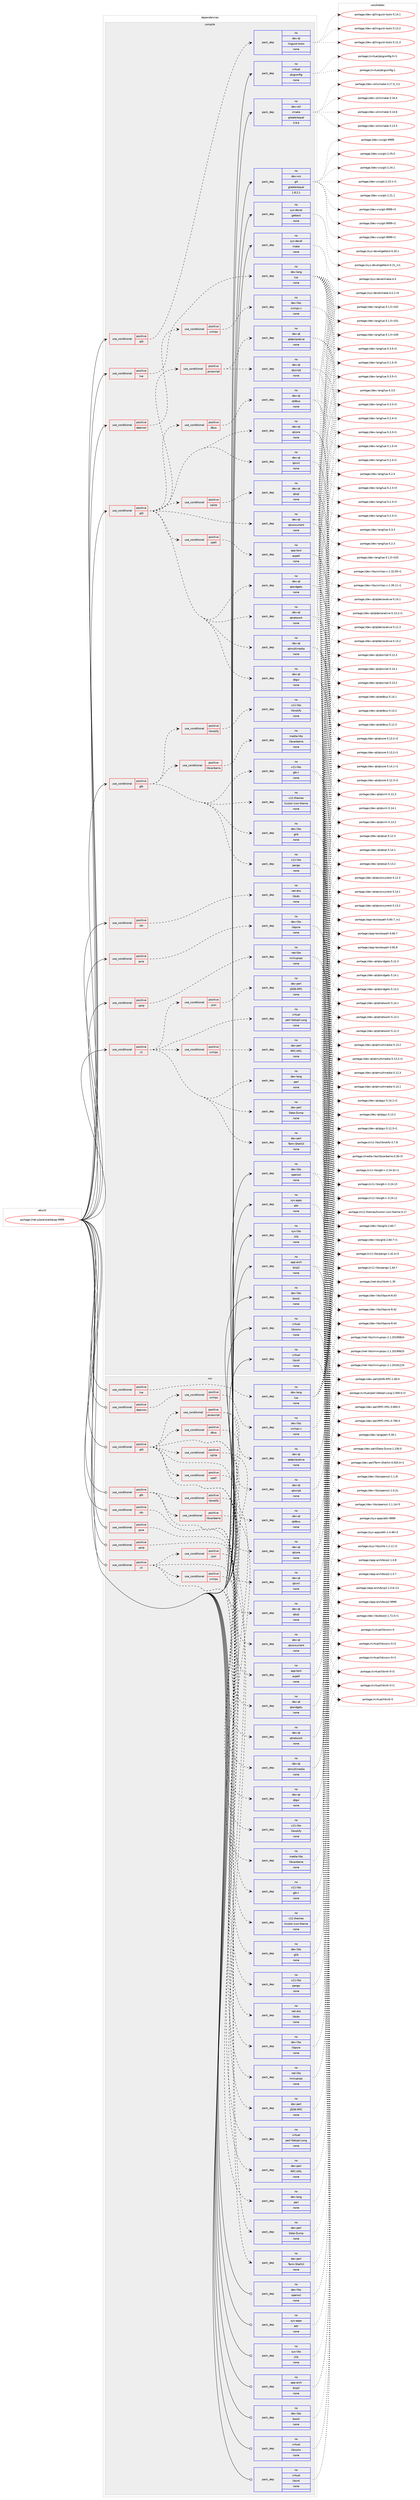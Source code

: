 digraph prolog {

# *************
# Graph options
# *************

newrank=true;
concentrate=true;
compound=true;
graph [rankdir=LR,fontname=Helvetica,fontsize=10,ranksep=1.5];#, ranksep=2.5, nodesep=0.2];
edge  [arrowhead=vee];
node  [fontname=Helvetica,fontsize=10];

# **********
# The ebuild
# **********

subgraph cluster_leftcol {
color=gray;
rank=same;
label=<<i>ebuild</i>>;
id [label="portage://net-p2p/eiskaltdcpp-9999", color=red, width=4, href="../net-p2p/eiskaltdcpp-9999.svg"];
}

# ****************
# The dependencies
# ****************

subgraph cluster_midcol {
color=gray;
label=<<i>dependencies</i>>;
subgraph cluster_compile {
fillcolor="#eeeeee";
style=filled;
label=<<i>compile</i>>;
subgraph cond24493 {
dependency120212 [label=<<TABLE BORDER="0" CELLBORDER="1" CELLSPACING="0" CELLPADDING="4"><TR><TD ROWSPAN="3" CELLPADDING="10">use_conditional</TD></TR><TR><TD>positive</TD></TR><TR><TD>cli</TD></TR></TABLE>>, shape=none, color=red];
subgraph pack93764 {
dependency120213 [label=<<TABLE BORDER="0" CELLBORDER="1" CELLSPACING="0" CELLPADDING="4" WIDTH="220"><TR><TD ROWSPAN="6" CELLPADDING="30">pack_dep</TD></TR><TR><TD WIDTH="110">no</TD></TR><TR><TD>dev-lang</TD></TR><TR><TD>perl</TD></TR><TR><TD>none</TD></TR><TR><TD></TD></TR></TABLE>>, shape=none, color=blue];
}
dependency120212:e -> dependency120213:w [weight=20,style="dashed",arrowhead="vee"];
subgraph pack93765 {
dependency120214 [label=<<TABLE BORDER="0" CELLBORDER="1" CELLSPACING="0" CELLPADDING="4" WIDTH="220"><TR><TD ROWSPAN="6" CELLPADDING="30">pack_dep</TD></TR><TR><TD WIDTH="110">no</TD></TR><TR><TD>dev-perl</TD></TR><TR><TD>Data-Dump</TD></TR><TR><TD>none</TD></TR><TR><TD></TD></TR></TABLE>>, shape=none, color=blue];
}
dependency120212:e -> dependency120214:w [weight=20,style="dashed",arrowhead="vee"];
subgraph pack93766 {
dependency120215 [label=<<TABLE BORDER="0" CELLBORDER="1" CELLSPACING="0" CELLPADDING="4" WIDTH="220"><TR><TD ROWSPAN="6" CELLPADDING="30">pack_dep</TD></TR><TR><TD WIDTH="110">no</TD></TR><TR><TD>dev-perl</TD></TR><TR><TD>Term-ShellUI</TD></TR><TR><TD>none</TD></TR><TR><TD></TD></TR></TABLE>>, shape=none, color=blue];
}
dependency120212:e -> dependency120215:w [weight=20,style="dashed",arrowhead="vee"];
subgraph pack93767 {
dependency120216 [label=<<TABLE BORDER="0" CELLBORDER="1" CELLSPACING="0" CELLPADDING="4" WIDTH="220"><TR><TD ROWSPAN="6" CELLPADDING="30">pack_dep</TD></TR><TR><TD WIDTH="110">no</TD></TR><TR><TD>virtual</TD></TR><TR><TD>perl-Getopt-Long</TD></TR><TR><TD>none</TD></TR><TR><TD></TD></TR></TABLE>>, shape=none, color=blue];
}
dependency120212:e -> dependency120216:w [weight=20,style="dashed",arrowhead="vee"];
subgraph cond24494 {
dependency120217 [label=<<TABLE BORDER="0" CELLBORDER="1" CELLSPACING="0" CELLPADDING="4"><TR><TD ROWSPAN="3" CELLPADDING="10">use_conditional</TD></TR><TR><TD>positive</TD></TR><TR><TD>json</TD></TR></TABLE>>, shape=none, color=red];
subgraph pack93768 {
dependency120218 [label=<<TABLE BORDER="0" CELLBORDER="1" CELLSPACING="0" CELLPADDING="4" WIDTH="220"><TR><TD ROWSPAN="6" CELLPADDING="30">pack_dep</TD></TR><TR><TD WIDTH="110">no</TD></TR><TR><TD>dev-perl</TD></TR><TR><TD>JSON-RPC</TD></TR><TR><TD>none</TD></TR><TR><TD></TD></TR></TABLE>>, shape=none, color=blue];
}
dependency120217:e -> dependency120218:w [weight=20,style="dashed",arrowhead="vee"];
}
dependency120212:e -> dependency120217:w [weight=20,style="dashed",arrowhead="vee"];
subgraph cond24495 {
dependency120219 [label=<<TABLE BORDER="0" CELLBORDER="1" CELLSPACING="0" CELLPADDING="4"><TR><TD ROWSPAN="3" CELLPADDING="10">use_conditional</TD></TR><TR><TD>positive</TD></TR><TR><TD>xmlrpc</TD></TR></TABLE>>, shape=none, color=red];
subgraph pack93769 {
dependency120220 [label=<<TABLE BORDER="0" CELLBORDER="1" CELLSPACING="0" CELLPADDING="4" WIDTH="220"><TR><TD ROWSPAN="6" CELLPADDING="30">pack_dep</TD></TR><TR><TD WIDTH="110">no</TD></TR><TR><TD>dev-perl</TD></TR><TR><TD>RPC-XML</TD></TR><TR><TD>none</TD></TR><TR><TD></TD></TR></TABLE>>, shape=none, color=blue];
}
dependency120219:e -> dependency120220:w [weight=20,style="dashed",arrowhead="vee"];
}
dependency120212:e -> dependency120219:w [weight=20,style="dashed",arrowhead="vee"];
}
id:e -> dependency120212:w [weight=20,style="solid",arrowhead="vee"];
subgraph cond24496 {
dependency120221 [label=<<TABLE BORDER="0" CELLBORDER="1" CELLSPACING="0" CELLPADDING="4"><TR><TD ROWSPAN="3" CELLPADDING="10">use_conditional</TD></TR><TR><TD>positive</TD></TR><TR><TD>daemon</TD></TR></TABLE>>, shape=none, color=red];
subgraph cond24497 {
dependency120222 [label=<<TABLE BORDER="0" CELLBORDER="1" CELLSPACING="0" CELLPADDING="4"><TR><TD ROWSPAN="3" CELLPADDING="10">use_conditional</TD></TR><TR><TD>positive</TD></TR><TR><TD>xmlrpc</TD></TR></TABLE>>, shape=none, color=red];
subgraph pack93770 {
dependency120223 [label=<<TABLE BORDER="0" CELLBORDER="1" CELLSPACING="0" CELLPADDING="4" WIDTH="220"><TR><TD ROWSPAN="6" CELLPADDING="30">pack_dep</TD></TR><TR><TD WIDTH="110">no</TD></TR><TR><TD>dev-libs</TD></TR><TR><TD>xmlrpc-c</TD></TR><TR><TD>none</TD></TR><TR><TD></TD></TR></TABLE>>, shape=none, color=blue];
}
dependency120222:e -> dependency120223:w [weight=20,style="dashed",arrowhead="vee"];
}
dependency120221:e -> dependency120222:w [weight=20,style="dashed",arrowhead="vee"];
}
id:e -> dependency120221:w [weight=20,style="solid",arrowhead="vee"];
subgraph cond24498 {
dependency120224 [label=<<TABLE BORDER="0" CELLBORDER="1" CELLSPACING="0" CELLPADDING="4"><TR><TD ROWSPAN="3" CELLPADDING="10">use_conditional</TD></TR><TR><TD>positive</TD></TR><TR><TD>gtk</TD></TR></TABLE>>, shape=none, color=red];
subgraph pack93771 {
dependency120225 [label=<<TABLE BORDER="0" CELLBORDER="1" CELLSPACING="0" CELLPADDING="4" WIDTH="220"><TR><TD ROWSPAN="6" CELLPADDING="30">pack_dep</TD></TR><TR><TD WIDTH="110">no</TD></TR><TR><TD>dev-libs</TD></TR><TR><TD>glib</TD></TR><TR><TD>none</TD></TR><TR><TD></TD></TR></TABLE>>, shape=none, color=blue];
}
dependency120224:e -> dependency120225:w [weight=20,style="dashed",arrowhead="vee"];
subgraph pack93772 {
dependency120226 [label=<<TABLE BORDER="0" CELLBORDER="1" CELLSPACING="0" CELLPADDING="4" WIDTH="220"><TR><TD ROWSPAN="6" CELLPADDING="30">pack_dep</TD></TR><TR><TD WIDTH="110">no</TD></TR><TR><TD>x11-libs</TD></TR><TR><TD>gtk+</TD></TR><TR><TD>none</TD></TR><TR><TD></TD></TR></TABLE>>, shape=none, color=blue];
}
dependency120224:e -> dependency120226:w [weight=20,style="dashed",arrowhead="vee"];
subgraph pack93773 {
dependency120227 [label=<<TABLE BORDER="0" CELLBORDER="1" CELLSPACING="0" CELLPADDING="4" WIDTH="220"><TR><TD ROWSPAN="6" CELLPADDING="30">pack_dep</TD></TR><TR><TD WIDTH="110">no</TD></TR><TR><TD>x11-libs</TD></TR><TR><TD>pango</TD></TR><TR><TD>none</TD></TR><TR><TD></TD></TR></TABLE>>, shape=none, color=blue];
}
dependency120224:e -> dependency120227:w [weight=20,style="dashed",arrowhead="vee"];
subgraph pack93774 {
dependency120228 [label=<<TABLE BORDER="0" CELLBORDER="1" CELLSPACING="0" CELLPADDING="4" WIDTH="220"><TR><TD ROWSPAN="6" CELLPADDING="30">pack_dep</TD></TR><TR><TD WIDTH="110">no</TD></TR><TR><TD>x11-themes</TD></TR><TR><TD>hicolor-icon-theme</TD></TR><TR><TD>none</TD></TR><TR><TD></TD></TR></TABLE>>, shape=none, color=blue];
}
dependency120224:e -> dependency120228:w [weight=20,style="dashed",arrowhead="vee"];
subgraph cond24499 {
dependency120229 [label=<<TABLE BORDER="0" CELLBORDER="1" CELLSPACING="0" CELLPADDING="4"><TR><TD ROWSPAN="3" CELLPADDING="10">use_conditional</TD></TR><TR><TD>positive</TD></TR><TR><TD>libcanberra</TD></TR></TABLE>>, shape=none, color=red];
subgraph pack93775 {
dependency120230 [label=<<TABLE BORDER="0" CELLBORDER="1" CELLSPACING="0" CELLPADDING="4" WIDTH="220"><TR><TD ROWSPAN="6" CELLPADDING="30">pack_dep</TD></TR><TR><TD WIDTH="110">no</TD></TR><TR><TD>media-libs</TD></TR><TR><TD>libcanberra</TD></TR><TR><TD>none</TD></TR><TR><TD></TD></TR></TABLE>>, shape=none, color=blue];
}
dependency120229:e -> dependency120230:w [weight=20,style="dashed",arrowhead="vee"];
}
dependency120224:e -> dependency120229:w [weight=20,style="dashed",arrowhead="vee"];
subgraph cond24500 {
dependency120231 [label=<<TABLE BORDER="0" CELLBORDER="1" CELLSPACING="0" CELLPADDING="4"><TR><TD ROWSPAN="3" CELLPADDING="10">use_conditional</TD></TR><TR><TD>positive</TD></TR><TR><TD>libnotify</TD></TR></TABLE>>, shape=none, color=red];
subgraph pack93776 {
dependency120232 [label=<<TABLE BORDER="0" CELLBORDER="1" CELLSPACING="0" CELLPADDING="4" WIDTH="220"><TR><TD ROWSPAN="6" CELLPADDING="30">pack_dep</TD></TR><TR><TD WIDTH="110">no</TD></TR><TR><TD>x11-libs</TD></TR><TR><TD>libnotify</TD></TR><TR><TD>none</TD></TR><TR><TD></TD></TR></TABLE>>, shape=none, color=blue];
}
dependency120231:e -> dependency120232:w [weight=20,style="dashed",arrowhead="vee"];
}
dependency120224:e -> dependency120231:w [weight=20,style="dashed",arrowhead="vee"];
}
id:e -> dependency120224:w [weight=20,style="solid",arrowhead="vee"];
subgraph cond24501 {
dependency120233 [label=<<TABLE BORDER="0" CELLBORDER="1" CELLSPACING="0" CELLPADDING="4"><TR><TD ROWSPAN="3" CELLPADDING="10">use_conditional</TD></TR><TR><TD>positive</TD></TR><TR><TD>idn</TD></TR></TABLE>>, shape=none, color=red];
subgraph pack93777 {
dependency120234 [label=<<TABLE BORDER="0" CELLBORDER="1" CELLSPACING="0" CELLPADDING="4" WIDTH="220"><TR><TD ROWSPAN="6" CELLPADDING="30">pack_dep</TD></TR><TR><TD WIDTH="110">no</TD></TR><TR><TD>net-dns</TD></TR><TR><TD>libidn</TD></TR><TR><TD>none</TD></TR><TR><TD></TD></TR></TABLE>>, shape=none, color=blue];
}
dependency120233:e -> dependency120234:w [weight=20,style="dashed",arrowhead="vee"];
}
id:e -> dependency120233:w [weight=20,style="solid",arrowhead="vee"];
subgraph cond24502 {
dependency120235 [label=<<TABLE BORDER="0" CELLBORDER="1" CELLSPACING="0" CELLPADDING="4"><TR><TD ROWSPAN="3" CELLPADDING="10">use_conditional</TD></TR><TR><TD>positive</TD></TR><TR><TD>lua</TD></TR></TABLE>>, shape=none, color=red];
subgraph pack93778 {
dependency120236 [label=<<TABLE BORDER="0" CELLBORDER="1" CELLSPACING="0" CELLPADDING="4" WIDTH="220"><TR><TD ROWSPAN="6" CELLPADDING="30">pack_dep</TD></TR><TR><TD WIDTH="110">no</TD></TR><TR><TD>dev-lang</TD></TR><TR><TD>lua</TD></TR><TR><TD>none</TD></TR><TR><TD></TD></TR></TABLE>>, shape=none, color=blue];
}
dependency120235:e -> dependency120236:w [weight=20,style="dashed",arrowhead="vee"];
}
id:e -> dependency120235:w [weight=20,style="solid",arrowhead="vee"];
subgraph cond24503 {
dependency120237 [label=<<TABLE BORDER="0" CELLBORDER="1" CELLSPACING="0" CELLPADDING="4"><TR><TD ROWSPAN="3" CELLPADDING="10">use_conditional</TD></TR><TR><TD>positive</TD></TR><TR><TD>pcre</TD></TR></TABLE>>, shape=none, color=red];
subgraph pack93779 {
dependency120238 [label=<<TABLE BORDER="0" CELLBORDER="1" CELLSPACING="0" CELLPADDING="4" WIDTH="220"><TR><TD ROWSPAN="6" CELLPADDING="30">pack_dep</TD></TR><TR><TD WIDTH="110">no</TD></TR><TR><TD>dev-libs</TD></TR><TR><TD>libpcre</TD></TR><TR><TD>none</TD></TR><TR><TD></TD></TR></TABLE>>, shape=none, color=blue];
}
dependency120237:e -> dependency120238:w [weight=20,style="dashed",arrowhead="vee"];
}
id:e -> dependency120237:w [weight=20,style="solid",arrowhead="vee"];
subgraph cond24504 {
dependency120239 [label=<<TABLE BORDER="0" CELLBORDER="1" CELLSPACING="0" CELLPADDING="4"><TR><TD ROWSPAN="3" CELLPADDING="10">use_conditional</TD></TR><TR><TD>positive</TD></TR><TR><TD>qt5</TD></TR></TABLE>>, shape=none, color=red];
subgraph pack93780 {
dependency120240 [label=<<TABLE BORDER="0" CELLBORDER="1" CELLSPACING="0" CELLPADDING="4" WIDTH="220"><TR><TD ROWSPAN="6" CELLPADDING="30">pack_dep</TD></TR><TR><TD WIDTH="110">no</TD></TR><TR><TD>dev-qt</TD></TR><TR><TD>linguist-tools</TD></TR><TR><TD>none</TD></TR><TR><TD></TD></TR></TABLE>>, shape=none, color=blue];
}
dependency120239:e -> dependency120240:w [weight=20,style="dashed",arrowhead="vee"];
}
id:e -> dependency120239:w [weight=20,style="solid",arrowhead="vee"];
subgraph cond24505 {
dependency120241 [label=<<TABLE BORDER="0" CELLBORDER="1" CELLSPACING="0" CELLPADDING="4"><TR><TD ROWSPAN="3" CELLPADDING="10">use_conditional</TD></TR><TR><TD>positive</TD></TR><TR><TD>qt5</TD></TR></TABLE>>, shape=none, color=red];
subgraph pack93781 {
dependency120242 [label=<<TABLE BORDER="0" CELLBORDER="1" CELLSPACING="0" CELLPADDING="4" WIDTH="220"><TR><TD ROWSPAN="6" CELLPADDING="30">pack_dep</TD></TR><TR><TD WIDTH="110">no</TD></TR><TR><TD>dev-qt</TD></TR><TR><TD>qtconcurrent</TD></TR><TR><TD>none</TD></TR><TR><TD></TD></TR></TABLE>>, shape=none, color=blue];
}
dependency120241:e -> dependency120242:w [weight=20,style="dashed",arrowhead="vee"];
subgraph pack93782 {
dependency120243 [label=<<TABLE BORDER="0" CELLBORDER="1" CELLSPACING="0" CELLPADDING="4" WIDTH="220"><TR><TD ROWSPAN="6" CELLPADDING="30">pack_dep</TD></TR><TR><TD WIDTH="110">no</TD></TR><TR><TD>dev-qt</TD></TR><TR><TD>qtcore</TD></TR><TR><TD>none</TD></TR><TR><TD></TD></TR></TABLE>>, shape=none, color=blue];
}
dependency120241:e -> dependency120243:w [weight=20,style="dashed",arrowhead="vee"];
subgraph pack93783 {
dependency120244 [label=<<TABLE BORDER="0" CELLBORDER="1" CELLSPACING="0" CELLPADDING="4" WIDTH="220"><TR><TD ROWSPAN="6" CELLPADDING="30">pack_dep</TD></TR><TR><TD WIDTH="110">no</TD></TR><TR><TD>dev-qt</TD></TR><TR><TD>qtgui</TD></TR><TR><TD>none</TD></TR><TR><TD></TD></TR></TABLE>>, shape=none, color=blue];
}
dependency120241:e -> dependency120244:w [weight=20,style="dashed",arrowhead="vee"];
subgraph pack93784 {
dependency120245 [label=<<TABLE BORDER="0" CELLBORDER="1" CELLSPACING="0" CELLPADDING="4" WIDTH="220"><TR><TD ROWSPAN="6" CELLPADDING="30">pack_dep</TD></TR><TR><TD WIDTH="110">no</TD></TR><TR><TD>dev-qt</TD></TR><TR><TD>qtmultimedia</TD></TR><TR><TD>none</TD></TR><TR><TD></TD></TR></TABLE>>, shape=none, color=blue];
}
dependency120241:e -> dependency120245:w [weight=20,style="dashed",arrowhead="vee"];
subgraph pack93785 {
dependency120246 [label=<<TABLE BORDER="0" CELLBORDER="1" CELLSPACING="0" CELLPADDING="4" WIDTH="220"><TR><TD ROWSPAN="6" CELLPADDING="30">pack_dep</TD></TR><TR><TD WIDTH="110">no</TD></TR><TR><TD>dev-qt</TD></TR><TR><TD>qtnetwork</TD></TR><TR><TD>none</TD></TR><TR><TD></TD></TR></TABLE>>, shape=none, color=blue];
}
dependency120241:e -> dependency120246:w [weight=20,style="dashed",arrowhead="vee"];
subgraph pack93786 {
dependency120247 [label=<<TABLE BORDER="0" CELLBORDER="1" CELLSPACING="0" CELLPADDING="4" WIDTH="220"><TR><TD ROWSPAN="6" CELLPADDING="30">pack_dep</TD></TR><TR><TD WIDTH="110">no</TD></TR><TR><TD>dev-qt</TD></TR><TR><TD>qtwidgets</TD></TR><TR><TD>none</TD></TR><TR><TD></TD></TR></TABLE>>, shape=none, color=blue];
}
dependency120241:e -> dependency120247:w [weight=20,style="dashed",arrowhead="vee"];
subgraph pack93787 {
dependency120248 [label=<<TABLE BORDER="0" CELLBORDER="1" CELLSPACING="0" CELLPADDING="4" WIDTH="220"><TR><TD ROWSPAN="6" CELLPADDING="30">pack_dep</TD></TR><TR><TD WIDTH="110">no</TD></TR><TR><TD>dev-qt</TD></TR><TR><TD>qtxml</TD></TR><TR><TD>none</TD></TR><TR><TD></TD></TR></TABLE>>, shape=none, color=blue];
}
dependency120241:e -> dependency120248:w [weight=20,style="dashed",arrowhead="vee"];
subgraph cond24506 {
dependency120249 [label=<<TABLE BORDER="0" CELLBORDER="1" CELLSPACING="0" CELLPADDING="4"><TR><TD ROWSPAN="3" CELLPADDING="10">use_conditional</TD></TR><TR><TD>positive</TD></TR><TR><TD>dbus</TD></TR></TABLE>>, shape=none, color=red];
subgraph pack93788 {
dependency120250 [label=<<TABLE BORDER="0" CELLBORDER="1" CELLSPACING="0" CELLPADDING="4" WIDTH="220"><TR><TD ROWSPAN="6" CELLPADDING="30">pack_dep</TD></TR><TR><TD WIDTH="110">no</TD></TR><TR><TD>dev-qt</TD></TR><TR><TD>qtdbus</TD></TR><TR><TD>none</TD></TR><TR><TD></TD></TR></TABLE>>, shape=none, color=blue];
}
dependency120249:e -> dependency120250:w [weight=20,style="dashed",arrowhead="vee"];
}
dependency120241:e -> dependency120249:w [weight=20,style="dashed",arrowhead="vee"];
subgraph cond24507 {
dependency120251 [label=<<TABLE BORDER="0" CELLBORDER="1" CELLSPACING="0" CELLPADDING="4"><TR><TD ROWSPAN="3" CELLPADDING="10">use_conditional</TD></TR><TR><TD>positive</TD></TR><TR><TD>javascript</TD></TR></TABLE>>, shape=none, color=red];
subgraph pack93789 {
dependency120252 [label=<<TABLE BORDER="0" CELLBORDER="1" CELLSPACING="0" CELLPADDING="4" WIDTH="220"><TR><TD ROWSPAN="6" CELLPADDING="30">pack_dep</TD></TR><TR><TD WIDTH="110">no</TD></TR><TR><TD>dev-qt</TD></TR><TR><TD>qtdeclarative</TD></TR><TR><TD>none</TD></TR><TR><TD></TD></TR></TABLE>>, shape=none, color=blue];
}
dependency120251:e -> dependency120252:w [weight=20,style="dashed",arrowhead="vee"];
subgraph pack93790 {
dependency120253 [label=<<TABLE BORDER="0" CELLBORDER="1" CELLSPACING="0" CELLPADDING="4" WIDTH="220"><TR><TD ROWSPAN="6" CELLPADDING="30">pack_dep</TD></TR><TR><TD WIDTH="110">no</TD></TR><TR><TD>dev-qt</TD></TR><TR><TD>qtscript</TD></TR><TR><TD>none</TD></TR><TR><TD></TD></TR></TABLE>>, shape=none, color=blue];
}
dependency120251:e -> dependency120253:w [weight=20,style="dashed",arrowhead="vee"];
}
dependency120241:e -> dependency120251:w [weight=20,style="dashed",arrowhead="vee"];
subgraph cond24508 {
dependency120254 [label=<<TABLE BORDER="0" CELLBORDER="1" CELLSPACING="0" CELLPADDING="4"><TR><TD ROWSPAN="3" CELLPADDING="10">use_conditional</TD></TR><TR><TD>positive</TD></TR><TR><TD>spell</TD></TR></TABLE>>, shape=none, color=red];
subgraph pack93791 {
dependency120255 [label=<<TABLE BORDER="0" CELLBORDER="1" CELLSPACING="0" CELLPADDING="4" WIDTH="220"><TR><TD ROWSPAN="6" CELLPADDING="30">pack_dep</TD></TR><TR><TD WIDTH="110">no</TD></TR><TR><TD>app-text</TD></TR><TR><TD>aspell</TD></TR><TR><TD>none</TD></TR><TR><TD></TD></TR></TABLE>>, shape=none, color=blue];
}
dependency120254:e -> dependency120255:w [weight=20,style="dashed",arrowhead="vee"];
}
dependency120241:e -> dependency120254:w [weight=20,style="dashed",arrowhead="vee"];
subgraph cond24509 {
dependency120256 [label=<<TABLE BORDER="0" CELLBORDER="1" CELLSPACING="0" CELLPADDING="4"><TR><TD ROWSPAN="3" CELLPADDING="10">use_conditional</TD></TR><TR><TD>positive</TD></TR><TR><TD>sqlite</TD></TR></TABLE>>, shape=none, color=red];
subgraph pack93792 {
dependency120257 [label=<<TABLE BORDER="0" CELLBORDER="1" CELLSPACING="0" CELLPADDING="4" WIDTH="220"><TR><TD ROWSPAN="6" CELLPADDING="30">pack_dep</TD></TR><TR><TD WIDTH="110">no</TD></TR><TR><TD>dev-qt</TD></TR><TR><TD>qtsql</TD></TR><TR><TD>none</TD></TR><TR><TD></TD></TR></TABLE>>, shape=none, color=blue];
}
dependency120256:e -> dependency120257:w [weight=20,style="dashed",arrowhead="vee"];
}
dependency120241:e -> dependency120256:w [weight=20,style="dashed",arrowhead="vee"];
}
id:e -> dependency120241:w [weight=20,style="solid",arrowhead="vee"];
subgraph cond24510 {
dependency120258 [label=<<TABLE BORDER="0" CELLBORDER="1" CELLSPACING="0" CELLPADDING="4"><TR><TD ROWSPAN="3" CELLPADDING="10">use_conditional</TD></TR><TR><TD>positive</TD></TR><TR><TD>upnp</TD></TR></TABLE>>, shape=none, color=red];
subgraph pack93793 {
dependency120259 [label=<<TABLE BORDER="0" CELLBORDER="1" CELLSPACING="0" CELLPADDING="4" WIDTH="220"><TR><TD ROWSPAN="6" CELLPADDING="30">pack_dep</TD></TR><TR><TD WIDTH="110">no</TD></TR><TR><TD>net-libs</TD></TR><TR><TD>miniupnpc</TD></TR><TR><TD>none</TD></TR><TR><TD></TD></TR></TABLE>>, shape=none, color=blue];
}
dependency120258:e -> dependency120259:w [weight=20,style="dashed",arrowhead="vee"];
}
id:e -> dependency120258:w [weight=20,style="solid",arrowhead="vee"];
subgraph pack93794 {
dependency120260 [label=<<TABLE BORDER="0" CELLBORDER="1" CELLSPACING="0" CELLPADDING="4" WIDTH="220"><TR><TD ROWSPAN="6" CELLPADDING="30">pack_dep</TD></TR><TR><TD WIDTH="110">no</TD></TR><TR><TD>app-arch</TD></TR><TR><TD>bzip2</TD></TR><TR><TD>none</TD></TR><TR><TD></TD></TR></TABLE>>, shape=none, color=blue];
}
id:e -> dependency120260:w [weight=20,style="solid",arrowhead="vee"];
subgraph pack93795 {
dependency120261 [label=<<TABLE BORDER="0" CELLBORDER="1" CELLSPACING="0" CELLPADDING="4" WIDTH="220"><TR><TD ROWSPAN="6" CELLPADDING="30">pack_dep</TD></TR><TR><TD WIDTH="110">no</TD></TR><TR><TD>dev-libs</TD></TR><TR><TD>boost</TD></TR><TR><TD>none</TD></TR><TR><TD></TD></TR></TABLE>>, shape=none, color=blue];
}
id:e -> dependency120261:w [weight=20,style="solid",arrowhead="vee"];
subgraph pack93796 {
dependency120262 [label=<<TABLE BORDER="0" CELLBORDER="1" CELLSPACING="0" CELLPADDING="4" WIDTH="220"><TR><TD ROWSPAN="6" CELLPADDING="30">pack_dep</TD></TR><TR><TD WIDTH="110">no</TD></TR><TR><TD>dev-libs</TD></TR><TR><TD>openssl</TD></TR><TR><TD>none</TD></TR><TR><TD></TD></TR></TABLE>>, shape=none, color=blue];
}
id:e -> dependency120262:w [weight=20,style="solid",arrowhead="vee"];
subgraph pack93797 {
dependency120263 [label=<<TABLE BORDER="0" CELLBORDER="1" CELLSPACING="0" CELLPADDING="4" WIDTH="220"><TR><TD ROWSPAN="6" CELLPADDING="30">pack_dep</TD></TR><TR><TD WIDTH="110">no</TD></TR><TR><TD>dev-util</TD></TR><TR><TD>cmake</TD></TR><TR><TD>greaterequal</TD></TR><TR><TD>3.9.6</TD></TR></TABLE>>, shape=none, color=blue];
}
id:e -> dependency120263:w [weight=20,style="solid",arrowhead="vee"];
subgraph pack93798 {
dependency120264 [label=<<TABLE BORDER="0" CELLBORDER="1" CELLSPACING="0" CELLPADDING="4" WIDTH="220"><TR><TD ROWSPAN="6" CELLPADDING="30">pack_dep</TD></TR><TR><TD WIDTH="110">no</TD></TR><TR><TD>dev-vcs</TD></TR><TR><TD>git</TD></TR><TR><TD>greaterequal</TD></TR><TR><TD>1.8.2.1</TD></TR></TABLE>>, shape=none, color=blue];
}
id:e -> dependency120264:w [weight=20,style="solid",arrowhead="vee"];
subgraph pack93799 {
dependency120265 [label=<<TABLE BORDER="0" CELLBORDER="1" CELLSPACING="0" CELLPADDING="4" WIDTH="220"><TR><TD ROWSPAN="6" CELLPADDING="30">pack_dep</TD></TR><TR><TD WIDTH="110">no</TD></TR><TR><TD>sys-apps</TD></TR><TR><TD>attr</TD></TR><TR><TD>none</TD></TR><TR><TD></TD></TR></TABLE>>, shape=none, color=blue];
}
id:e -> dependency120265:w [weight=20,style="solid",arrowhead="vee"];
subgraph pack93800 {
dependency120266 [label=<<TABLE BORDER="0" CELLBORDER="1" CELLSPACING="0" CELLPADDING="4" WIDTH="220"><TR><TD ROWSPAN="6" CELLPADDING="30">pack_dep</TD></TR><TR><TD WIDTH="110">no</TD></TR><TR><TD>sys-devel</TD></TR><TR><TD>gettext</TD></TR><TR><TD>none</TD></TR><TR><TD></TD></TR></TABLE>>, shape=none, color=blue];
}
id:e -> dependency120266:w [weight=20,style="solid",arrowhead="vee"];
subgraph pack93801 {
dependency120267 [label=<<TABLE BORDER="0" CELLBORDER="1" CELLSPACING="0" CELLPADDING="4" WIDTH="220"><TR><TD ROWSPAN="6" CELLPADDING="30">pack_dep</TD></TR><TR><TD WIDTH="110">no</TD></TR><TR><TD>sys-devel</TD></TR><TR><TD>make</TD></TR><TR><TD>none</TD></TR><TR><TD></TD></TR></TABLE>>, shape=none, color=blue];
}
id:e -> dependency120267:w [weight=20,style="solid",arrowhead="vee"];
subgraph pack93802 {
dependency120268 [label=<<TABLE BORDER="0" CELLBORDER="1" CELLSPACING="0" CELLPADDING="4" WIDTH="220"><TR><TD ROWSPAN="6" CELLPADDING="30">pack_dep</TD></TR><TR><TD WIDTH="110">no</TD></TR><TR><TD>sys-libs</TD></TR><TR><TD>zlib</TD></TR><TR><TD>none</TD></TR><TR><TD></TD></TR></TABLE>>, shape=none, color=blue];
}
id:e -> dependency120268:w [weight=20,style="solid",arrowhead="vee"];
subgraph pack93803 {
dependency120269 [label=<<TABLE BORDER="0" CELLBORDER="1" CELLSPACING="0" CELLPADDING="4" WIDTH="220"><TR><TD ROWSPAN="6" CELLPADDING="30">pack_dep</TD></TR><TR><TD WIDTH="110">no</TD></TR><TR><TD>virtual</TD></TR><TR><TD>libiconv</TD></TR><TR><TD>none</TD></TR><TR><TD></TD></TR></TABLE>>, shape=none, color=blue];
}
id:e -> dependency120269:w [weight=20,style="solid",arrowhead="vee"];
subgraph pack93804 {
dependency120270 [label=<<TABLE BORDER="0" CELLBORDER="1" CELLSPACING="0" CELLPADDING="4" WIDTH="220"><TR><TD ROWSPAN="6" CELLPADDING="30">pack_dep</TD></TR><TR><TD WIDTH="110">no</TD></TR><TR><TD>virtual</TD></TR><TR><TD>libintl</TD></TR><TR><TD>none</TD></TR><TR><TD></TD></TR></TABLE>>, shape=none, color=blue];
}
id:e -> dependency120270:w [weight=20,style="solid",arrowhead="vee"];
subgraph pack93805 {
dependency120271 [label=<<TABLE BORDER="0" CELLBORDER="1" CELLSPACING="0" CELLPADDING="4" WIDTH="220"><TR><TD ROWSPAN="6" CELLPADDING="30">pack_dep</TD></TR><TR><TD WIDTH="110">no</TD></TR><TR><TD>virtual</TD></TR><TR><TD>pkgconfig</TD></TR><TR><TD>none</TD></TR><TR><TD></TD></TR></TABLE>>, shape=none, color=blue];
}
id:e -> dependency120271:w [weight=20,style="solid",arrowhead="vee"];
}
subgraph cluster_compileandrun {
fillcolor="#eeeeee";
style=filled;
label=<<i>compile and run</i>>;
}
subgraph cluster_run {
fillcolor="#eeeeee";
style=filled;
label=<<i>run</i>>;
subgraph cond24511 {
dependency120272 [label=<<TABLE BORDER="0" CELLBORDER="1" CELLSPACING="0" CELLPADDING="4"><TR><TD ROWSPAN="3" CELLPADDING="10">use_conditional</TD></TR><TR><TD>positive</TD></TR><TR><TD>cli</TD></TR></TABLE>>, shape=none, color=red];
subgraph pack93806 {
dependency120273 [label=<<TABLE BORDER="0" CELLBORDER="1" CELLSPACING="0" CELLPADDING="4" WIDTH="220"><TR><TD ROWSPAN="6" CELLPADDING="30">pack_dep</TD></TR><TR><TD WIDTH="110">no</TD></TR><TR><TD>dev-lang</TD></TR><TR><TD>perl</TD></TR><TR><TD>none</TD></TR><TR><TD></TD></TR></TABLE>>, shape=none, color=blue];
}
dependency120272:e -> dependency120273:w [weight=20,style="dashed",arrowhead="vee"];
subgraph pack93807 {
dependency120274 [label=<<TABLE BORDER="0" CELLBORDER="1" CELLSPACING="0" CELLPADDING="4" WIDTH="220"><TR><TD ROWSPAN="6" CELLPADDING="30">pack_dep</TD></TR><TR><TD WIDTH="110">no</TD></TR><TR><TD>dev-perl</TD></TR><TR><TD>Data-Dump</TD></TR><TR><TD>none</TD></TR><TR><TD></TD></TR></TABLE>>, shape=none, color=blue];
}
dependency120272:e -> dependency120274:w [weight=20,style="dashed",arrowhead="vee"];
subgraph pack93808 {
dependency120275 [label=<<TABLE BORDER="0" CELLBORDER="1" CELLSPACING="0" CELLPADDING="4" WIDTH="220"><TR><TD ROWSPAN="6" CELLPADDING="30">pack_dep</TD></TR><TR><TD WIDTH="110">no</TD></TR><TR><TD>dev-perl</TD></TR><TR><TD>Term-ShellUI</TD></TR><TR><TD>none</TD></TR><TR><TD></TD></TR></TABLE>>, shape=none, color=blue];
}
dependency120272:e -> dependency120275:w [weight=20,style="dashed",arrowhead="vee"];
subgraph pack93809 {
dependency120276 [label=<<TABLE BORDER="0" CELLBORDER="1" CELLSPACING="0" CELLPADDING="4" WIDTH="220"><TR><TD ROWSPAN="6" CELLPADDING="30">pack_dep</TD></TR><TR><TD WIDTH="110">no</TD></TR><TR><TD>virtual</TD></TR><TR><TD>perl-Getopt-Long</TD></TR><TR><TD>none</TD></TR><TR><TD></TD></TR></TABLE>>, shape=none, color=blue];
}
dependency120272:e -> dependency120276:w [weight=20,style="dashed",arrowhead="vee"];
subgraph cond24512 {
dependency120277 [label=<<TABLE BORDER="0" CELLBORDER="1" CELLSPACING="0" CELLPADDING="4"><TR><TD ROWSPAN="3" CELLPADDING="10">use_conditional</TD></TR><TR><TD>positive</TD></TR><TR><TD>json</TD></TR></TABLE>>, shape=none, color=red];
subgraph pack93810 {
dependency120278 [label=<<TABLE BORDER="0" CELLBORDER="1" CELLSPACING="0" CELLPADDING="4" WIDTH="220"><TR><TD ROWSPAN="6" CELLPADDING="30">pack_dep</TD></TR><TR><TD WIDTH="110">no</TD></TR><TR><TD>dev-perl</TD></TR><TR><TD>JSON-RPC</TD></TR><TR><TD>none</TD></TR><TR><TD></TD></TR></TABLE>>, shape=none, color=blue];
}
dependency120277:e -> dependency120278:w [weight=20,style="dashed",arrowhead="vee"];
}
dependency120272:e -> dependency120277:w [weight=20,style="dashed",arrowhead="vee"];
subgraph cond24513 {
dependency120279 [label=<<TABLE BORDER="0" CELLBORDER="1" CELLSPACING="0" CELLPADDING="4"><TR><TD ROWSPAN="3" CELLPADDING="10">use_conditional</TD></TR><TR><TD>positive</TD></TR><TR><TD>xmlrpc</TD></TR></TABLE>>, shape=none, color=red];
subgraph pack93811 {
dependency120280 [label=<<TABLE BORDER="0" CELLBORDER="1" CELLSPACING="0" CELLPADDING="4" WIDTH="220"><TR><TD ROWSPAN="6" CELLPADDING="30">pack_dep</TD></TR><TR><TD WIDTH="110">no</TD></TR><TR><TD>dev-perl</TD></TR><TR><TD>RPC-XML</TD></TR><TR><TD>none</TD></TR><TR><TD></TD></TR></TABLE>>, shape=none, color=blue];
}
dependency120279:e -> dependency120280:w [weight=20,style="dashed",arrowhead="vee"];
}
dependency120272:e -> dependency120279:w [weight=20,style="dashed",arrowhead="vee"];
}
id:e -> dependency120272:w [weight=20,style="solid",arrowhead="odot"];
subgraph cond24514 {
dependency120281 [label=<<TABLE BORDER="0" CELLBORDER="1" CELLSPACING="0" CELLPADDING="4"><TR><TD ROWSPAN="3" CELLPADDING="10">use_conditional</TD></TR><TR><TD>positive</TD></TR><TR><TD>daemon</TD></TR></TABLE>>, shape=none, color=red];
subgraph cond24515 {
dependency120282 [label=<<TABLE BORDER="0" CELLBORDER="1" CELLSPACING="0" CELLPADDING="4"><TR><TD ROWSPAN="3" CELLPADDING="10">use_conditional</TD></TR><TR><TD>positive</TD></TR><TR><TD>xmlrpc</TD></TR></TABLE>>, shape=none, color=red];
subgraph pack93812 {
dependency120283 [label=<<TABLE BORDER="0" CELLBORDER="1" CELLSPACING="0" CELLPADDING="4" WIDTH="220"><TR><TD ROWSPAN="6" CELLPADDING="30">pack_dep</TD></TR><TR><TD WIDTH="110">no</TD></TR><TR><TD>dev-libs</TD></TR><TR><TD>xmlrpc-c</TD></TR><TR><TD>none</TD></TR><TR><TD></TD></TR></TABLE>>, shape=none, color=blue];
}
dependency120282:e -> dependency120283:w [weight=20,style="dashed",arrowhead="vee"];
}
dependency120281:e -> dependency120282:w [weight=20,style="dashed",arrowhead="vee"];
}
id:e -> dependency120281:w [weight=20,style="solid",arrowhead="odot"];
subgraph cond24516 {
dependency120284 [label=<<TABLE BORDER="0" CELLBORDER="1" CELLSPACING="0" CELLPADDING="4"><TR><TD ROWSPAN="3" CELLPADDING="10">use_conditional</TD></TR><TR><TD>positive</TD></TR><TR><TD>gtk</TD></TR></TABLE>>, shape=none, color=red];
subgraph pack93813 {
dependency120285 [label=<<TABLE BORDER="0" CELLBORDER="1" CELLSPACING="0" CELLPADDING="4" WIDTH="220"><TR><TD ROWSPAN="6" CELLPADDING="30">pack_dep</TD></TR><TR><TD WIDTH="110">no</TD></TR><TR><TD>dev-libs</TD></TR><TR><TD>glib</TD></TR><TR><TD>none</TD></TR><TR><TD></TD></TR></TABLE>>, shape=none, color=blue];
}
dependency120284:e -> dependency120285:w [weight=20,style="dashed",arrowhead="vee"];
subgraph pack93814 {
dependency120286 [label=<<TABLE BORDER="0" CELLBORDER="1" CELLSPACING="0" CELLPADDING="4" WIDTH="220"><TR><TD ROWSPAN="6" CELLPADDING="30">pack_dep</TD></TR><TR><TD WIDTH="110">no</TD></TR><TR><TD>x11-libs</TD></TR><TR><TD>gtk+</TD></TR><TR><TD>none</TD></TR><TR><TD></TD></TR></TABLE>>, shape=none, color=blue];
}
dependency120284:e -> dependency120286:w [weight=20,style="dashed",arrowhead="vee"];
subgraph pack93815 {
dependency120287 [label=<<TABLE BORDER="0" CELLBORDER="1" CELLSPACING="0" CELLPADDING="4" WIDTH="220"><TR><TD ROWSPAN="6" CELLPADDING="30">pack_dep</TD></TR><TR><TD WIDTH="110">no</TD></TR><TR><TD>x11-libs</TD></TR><TR><TD>pango</TD></TR><TR><TD>none</TD></TR><TR><TD></TD></TR></TABLE>>, shape=none, color=blue];
}
dependency120284:e -> dependency120287:w [weight=20,style="dashed",arrowhead="vee"];
subgraph pack93816 {
dependency120288 [label=<<TABLE BORDER="0" CELLBORDER="1" CELLSPACING="0" CELLPADDING="4" WIDTH="220"><TR><TD ROWSPAN="6" CELLPADDING="30">pack_dep</TD></TR><TR><TD WIDTH="110">no</TD></TR><TR><TD>x11-themes</TD></TR><TR><TD>hicolor-icon-theme</TD></TR><TR><TD>none</TD></TR><TR><TD></TD></TR></TABLE>>, shape=none, color=blue];
}
dependency120284:e -> dependency120288:w [weight=20,style="dashed",arrowhead="vee"];
subgraph cond24517 {
dependency120289 [label=<<TABLE BORDER="0" CELLBORDER="1" CELLSPACING="0" CELLPADDING="4"><TR><TD ROWSPAN="3" CELLPADDING="10">use_conditional</TD></TR><TR><TD>positive</TD></TR><TR><TD>libcanberra</TD></TR></TABLE>>, shape=none, color=red];
subgraph pack93817 {
dependency120290 [label=<<TABLE BORDER="0" CELLBORDER="1" CELLSPACING="0" CELLPADDING="4" WIDTH="220"><TR><TD ROWSPAN="6" CELLPADDING="30">pack_dep</TD></TR><TR><TD WIDTH="110">no</TD></TR><TR><TD>media-libs</TD></TR><TR><TD>libcanberra</TD></TR><TR><TD>none</TD></TR><TR><TD></TD></TR></TABLE>>, shape=none, color=blue];
}
dependency120289:e -> dependency120290:w [weight=20,style="dashed",arrowhead="vee"];
}
dependency120284:e -> dependency120289:w [weight=20,style="dashed",arrowhead="vee"];
subgraph cond24518 {
dependency120291 [label=<<TABLE BORDER="0" CELLBORDER="1" CELLSPACING="0" CELLPADDING="4"><TR><TD ROWSPAN="3" CELLPADDING="10">use_conditional</TD></TR><TR><TD>positive</TD></TR><TR><TD>libnotify</TD></TR></TABLE>>, shape=none, color=red];
subgraph pack93818 {
dependency120292 [label=<<TABLE BORDER="0" CELLBORDER="1" CELLSPACING="0" CELLPADDING="4" WIDTH="220"><TR><TD ROWSPAN="6" CELLPADDING="30">pack_dep</TD></TR><TR><TD WIDTH="110">no</TD></TR><TR><TD>x11-libs</TD></TR><TR><TD>libnotify</TD></TR><TR><TD>none</TD></TR><TR><TD></TD></TR></TABLE>>, shape=none, color=blue];
}
dependency120291:e -> dependency120292:w [weight=20,style="dashed",arrowhead="vee"];
}
dependency120284:e -> dependency120291:w [weight=20,style="dashed",arrowhead="vee"];
}
id:e -> dependency120284:w [weight=20,style="solid",arrowhead="odot"];
subgraph cond24519 {
dependency120293 [label=<<TABLE BORDER="0" CELLBORDER="1" CELLSPACING="0" CELLPADDING="4"><TR><TD ROWSPAN="3" CELLPADDING="10">use_conditional</TD></TR><TR><TD>positive</TD></TR><TR><TD>idn</TD></TR></TABLE>>, shape=none, color=red];
subgraph pack93819 {
dependency120294 [label=<<TABLE BORDER="0" CELLBORDER="1" CELLSPACING="0" CELLPADDING="4" WIDTH="220"><TR><TD ROWSPAN="6" CELLPADDING="30">pack_dep</TD></TR><TR><TD WIDTH="110">no</TD></TR><TR><TD>net-dns</TD></TR><TR><TD>libidn</TD></TR><TR><TD>none</TD></TR><TR><TD></TD></TR></TABLE>>, shape=none, color=blue];
}
dependency120293:e -> dependency120294:w [weight=20,style="dashed",arrowhead="vee"];
}
id:e -> dependency120293:w [weight=20,style="solid",arrowhead="odot"];
subgraph cond24520 {
dependency120295 [label=<<TABLE BORDER="0" CELLBORDER="1" CELLSPACING="0" CELLPADDING="4"><TR><TD ROWSPAN="3" CELLPADDING="10">use_conditional</TD></TR><TR><TD>positive</TD></TR><TR><TD>lua</TD></TR></TABLE>>, shape=none, color=red];
subgraph pack93820 {
dependency120296 [label=<<TABLE BORDER="0" CELLBORDER="1" CELLSPACING="0" CELLPADDING="4" WIDTH="220"><TR><TD ROWSPAN="6" CELLPADDING="30">pack_dep</TD></TR><TR><TD WIDTH="110">no</TD></TR><TR><TD>dev-lang</TD></TR><TR><TD>lua</TD></TR><TR><TD>none</TD></TR><TR><TD></TD></TR></TABLE>>, shape=none, color=blue];
}
dependency120295:e -> dependency120296:w [weight=20,style="dashed",arrowhead="vee"];
}
id:e -> dependency120295:w [weight=20,style="solid",arrowhead="odot"];
subgraph cond24521 {
dependency120297 [label=<<TABLE BORDER="0" CELLBORDER="1" CELLSPACING="0" CELLPADDING="4"><TR><TD ROWSPAN="3" CELLPADDING="10">use_conditional</TD></TR><TR><TD>positive</TD></TR><TR><TD>pcre</TD></TR></TABLE>>, shape=none, color=red];
subgraph pack93821 {
dependency120298 [label=<<TABLE BORDER="0" CELLBORDER="1" CELLSPACING="0" CELLPADDING="4" WIDTH="220"><TR><TD ROWSPAN="6" CELLPADDING="30">pack_dep</TD></TR><TR><TD WIDTH="110">no</TD></TR><TR><TD>dev-libs</TD></TR><TR><TD>libpcre</TD></TR><TR><TD>none</TD></TR><TR><TD></TD></TR></TABLE>>, shape=none, color=blue];
}
dependency120297:e -> dependency120298:w [weight=20,style="dashed",arrowhead="vee"];
}
id:e -> dependency120297:w [weight=20,style="solid",arrowhead="odot"];
subgraph cond24522 {
dependency120299 [label=<<TABLE BORDER="0" CELLBORDER="1" CELLSPACING="0" CELLPADDING="4"><TR><TD ROWSPAN="3" CELLPADDING="10">use_conditional</TD></TR><TR><TD>positive</TD></TR><TR><TD>qt5</TD></TR></TABLE>>, shape=none, color=red];
subgraph pack93822 {
dependency120300 [label=<<TABLE BORDER="0" CELLBORDER="1" CELLSPACING="0" CELLPADDING="4" WIDTH="220"><TR><TD ROWSPAN="6" CELLPADDING="30">pack_dep</TD></TR><TR><TD WIDTH="110">no</TD></TR><TR><TD>dev-qt</TD></TR><TR><TD>qtconcurrent</TD></TR><TR><TD>none</TD></TR><TR><TD></TD></TR></TABLE>>, shape=none, color=blue];
}
dependency120299:e -> dependency120300:w [weight=20,style="dashed",arrowhead="vee"];
subgraph pack93823 {
dependency120301 [label=<<TABLE BORDER="0" CELLBORDER="1" CELLSPACING="0" CELLPADDING="4" WIDTH="220"><TR><TD ROWSPAN="6" CELLPADDING="30">pack_dep</TD></TR><TR><TD WIDTH="110">no</TD></TR><TR><TD>dev-qt</TD></TR><TR><TD>qtcore</TD></TR><TR><TD>none</TD></TR><TR><TD></TD></TR></TABLE>>, shape=none, color=blue];
}
dependency120299:e -> dependency120301:w [weight=20,style="dashed",arrowhead="vee"];
subgraph pack93824 {
dependency120302 [label=<<TABLE BORDER="0" CELLBORDER="1" CELLSPACING="0" CELLPADDING="4" WIDTH="220"><TR><TD ROWSPAN="6" CELLPADDING="30">pack_dep</TD></TR><TR><TD WIDTH="110">no</TD></TR><TR><TD>dev-qt</TD></TR><TR><TD>qtgui</TD></TR><TR><TD>none</TD></TR><TR><TD></TD></TR></TABLE>>, shape=none, color=blue];
}
dependency120299:e -> dependency120302:w [weight=20,style="dashed",arrowhead="vee"];
subgraph pack93825 {
dependency120303 [label=<<TABLE BORDER="0" CELLBORDER="1" CELLSPACING="0" CELLPADDING="4" WIDTH="220"><TR><TD ROWSPAN="6" CELLPADDING="30">pack_dep</TD></TR><TR><TD WIDTH="110">no</TD></TR><TR><TD>dev-qt</TD></TR><TR><TD>qtmultimedia</TD></TR><TR><TD>none</TD></TR><TR><TD></TD></TR></TABLE>>, shape=none, color=blue];
}
dependency120299:e -> dependency120303:w [weight=20,style="dashed",arrowhead="vee"];
subgraph pack93826 {
dependency120304 [label=<<TABLE BORDER="0" CELLBORDER="1" CELLSPACING="0" CELLPADDING="4" WIDTH="220"><TR><TD ROWSPAN="6" CELLPADDING="30">pack_dep</TD></TR><TR><TD WIDTH="110">no</TD></TR><TR><TD>dev-qt</TD></TR><TR><TD>qtnetwork</TD></TR><TR><TD>none</TD></TR><TR><TD></TD></TR></TABLE>>, shape=none, color=blue];
}
dependency120299:e -> dependency120304:w [weight=20,style="dashed",arrowhead="vee"];
subgraph pack93827 {
dependency120305 [label=<<TABLE BORDER="0" CELLBORDER="1" CELLSPACING="0" CELLPADDING="4" WIDTH="220"><TR><TD ROWSPAN="6" CELLPADDING="30">pack_dep</TD></TR><TR><TD WIDTH="110">no</TD></TR><TR><TD>dev-qt</TD></TR><TR><TD>qtwidgets</TD></TR><TR><TD>none</TD></TR><TR><TD></TD></TR></TABLE>>, shape=none, color=blue];
}
dependency120299:e -> dependency120305:w [weight=20,style="dashed",arrowhead="vee"];
subgraph pack93828 {
dependency120306 [label=<<TABLE BORDER="0" CELLBORDER="1" CELLSPACING="0" CELLPADDING="4" WIDTH="220"><TR><TD ROWSPAN="6" CELLPADDING="30">pack_dep</TD></TR><TR><TD WIDTH="110">no</TD></TR><TR><TD>dev-qt</TD></TR><TR><TD>qtxml</TD></TR><TR><TD>none</TD></TR><TR><TD></TD></TR></TABLE>>, shape=none, color=blue];
}
dependency120299:e -> dependency120306:w [weight=20,style="dashed",arrowhead="vee"];
subgraph cond24523 {
dependency120307 [label=<<TABLE BORDER="0" CELLBORDER="1" CELLSPACING="0" CELLPADDING="4"><TR><TD ROWSPAN="3" CELLPADDING="10">use_conditional</TD></TR><TR><TD>positive</TD></TR><TR><TD>dbus</TD></TR></TABLE>>, shape=none, color=red];
subgraph pack93829 {
dependency120308 [label=<<TABLE BORDER="0" CELLBORDER="1" CELLSPACING="0" CELLPADDING="4" WIDTH="220"><TR><TD ROWSPAN="6" CELLPADDING="30">pack_dep</TD></TR><TR><TD WIDTH="110">no</TD></TR><TR><TD>dev-qt</TD></TR><TR><TD>qtdbus</TD></TR><TR><TD>none</TD></TR><TR><TD></TD></TR></TABLE>>, shape=none, color=blue];
}
dependency120307:e -> dependency120308:w [weight=20,style="dashed",arrowhead="vee"];
}
dependency120299:e -> dependency120307:w [weight=20,style="dashed",arrowhead="vee"];
subgraph cond24524 {
dependency120309 [label=<<TABLE BORDER="0" CELLBORDER="1" CELLSPACING="0" CELLPADDING="4"><TR><TD ROWSPAN="3" CELLPADDING="10">use_conditional</TD></TR><TR><TD>positive</TD></TR><TR><TD>javascript</TD></TR></TABLE>>, shape=none, color=red];
subgraph pack93830 {
dependency120310 [label=<<TABLE BORDER="0" CELLBORDER="1" CELLSPACING="0" CELLPADDING="4" WIDTH="220"><TR><TD ROWSPAN="6" CELLPADDING="30">pack_dep</TD></TR><TR><TD WIDTH="110">no</TD></TR><TR><TD>dev-qt</TD></TR><TR><TD>qtdeclarative</TD></TR><TR><TD>none</TD></TR><TR><TD></TD></TR></TABLE>>, shape=none, color=blue];
}
dependency120309:e -> dependency120310:w [weight=20,style="dashed",arrowhead="vee"];
subgraph pack93831 {
dependency120311 [label=<<TABLE BORDER="0" CELLBORDER="1" CELLSPACING="0" CELLPADDING="4" WIDTH="220"><TR><TD ROWSPAN="6" CELLPADDING="30">pack_dep</TD></TR><TR><TD WIDTH="110">no</TD></TR><TR><TD>dev-qt</TD></TR><TR><TD>qtscript</TD></TR><TR><TD>none</TD></TR><TR><TD></TD></TR></TABLE>>, shape=none, color=blue];
}
dependency120309:e -> dependency120311:w [weight=20,style="dashed",arrowhead="vee"];
}
dependency120299:e -> dependency120309:w [weight=20,style="dashed",arrowhead="vee"];
subgraph cond24525 {
dependency120312 [label=<<TABLE BORDER="0" CELLBORDER="1" CELLSPACING="0" CELLPADDING="4"><TR><TD ROWSPAN="3" CELLPADDING="10">use_conditional</TD></TR><TR><TD>positive</TD></TR><TR><TD>spell</TD></TR></TABLE>>, shape=none, color=red];
subgraph pack93832 {
dependency120313 [label=<<TABLE BORDER="0" CELLBORDER="1" CELLSPACING="0" CELLPADDING="4" WIDTH="220"><TR><TD ROWSPAN="6" CELLPADDING="30">pack_dep</TD></TR><TR><TD WIDTH="110">no</TD></TR><TR><TD>app-text</TD></TR><TR><TD>aspell</TD></TR><TR><TD>none</TD></TR><TR><TD></TD></TR></TABLE>>, shape=none, color=blue];
}
dependency120312:e -> dependency120313:w [weight=20,style="dashed",arrowhead="vee"];
}
dependency120299:e -> dependency120312:w [weight=20,style="dashed",arrowhead="vee"];
subgraph cond24526 {
dependency120314 [label=<<TABLE BORDER="0" CELLBORDER="1" CELLSPACING="0" CELLPADDING="4"><TR><TD ROWSPAN="3" CELLPADDING="10">use_conditional</TD></TR><TR><TD>positive</TD></TR><TR><TD>sqlite</TD></TR></TABLE>>, shape=none, color=red];
subgraph pack93833 {
dependency120315 [label=<<TABLE BORDER="0" CELLBORDER="1" CELLSPACING="0" CELLPADDING="4" WIDTH="220"><TR><TD ROWSPAN="6" CELLPADDING="30">pack_dep</TD></TR><TR><TD WIDTH="110">no</TD></TR><TR><TD>dev-qt</TD></TR><TR><TD>qtsql</TD></TR><TR><TD>none</TD></TR><TR><TD></TD></TR></TABLE>>, shape=none, color=blue];
}
dependency120314:e -> dependency120315:w [weight=20,style="dashed",arrowhead="vee"];
}
dependency120299:e -> dependency120314:w [weight=20,style="dashed",arrowhead="vee"];
}
id:e -> dependency120299:w [weight=20,style="solid",arrowhead="odot"];
subgraph cond24527 {
dependency120316 [label=<<TABLE BORDER="0" CELLBORDER="1" CELLSPACING="0" CELLPADDING="4"><TR><TD ROWSPAN="3" CELLPADDING="10">use_conditional</TD></TR><TR><TD>positive</TD></TR><TR><TD>upnp</TD></TR></TABLE>>, shape=none, color=red];
subgraph pack93834 {
dependency120317 [label=<<TABLE BORDER="0" CELLBORDER="1" CELLSPACING="0" CELLPADDING="4" WIDTH="220"><TR><TD ROWSPAN="6" CELLPADDING="30">pack_dep</TD></TR><TR><TD WIDTH="110">no</TD></TR><TR><TD>net-libs</TD></TR><TR><TD>miniupnpc</TD></TR><TR><TD>none</TD></TR><TR><TD></TD></TR></TABLE>>, shape=none, color=blue];
}
dependency120316:e -> dependency120317:w [weight=20,style="dashed",arrowhead="vee"];
}
id:e -> dependency120316:w [weight=20,style="solid",arrowhead="odot"];
subgraph pack93835 {
dependency120318 [label=<<TABLE BORDER="0" CELLBORDER="1" CELLSPACING="0" CELLPADDING="4" WIDTH="220"><TR><TD ROWSPAN="6" CELLPADDING="30">pack_dep</TD></TR><TR><TD WIDTH="110">no</TD></TR><TR><TD>app-arch</TD></TR><TR><TD>bzip2</TD></TR><TR><TD>none</TD></TR><TR><TD></TD></TR></TABLE>>, shape=none, color=blue];
}
id:e -> dependency120318:w [weight=20,style="solid",arrowhead="odot"];
subgraph pack93836 {
dependency120319 [label=<<TABLE BORDER="0" CELLBORDER="1" CELLSPACING="0" CELLPADDING="4" WIDTH="220"><TR><TD ROWSPAN="6" CELLPADDING="30">pack_dep</TD></TR><TR><TD WIDTH="110">no</TD></TR><TR><TD>dev-libs</TD></TR><TR><TD>boost</TD></TR><TR><TD>none</TD></TR><TR><TD></TD></TR></TABLE>>, shape=none, color=blue];
}
id:e -> dependency120319:w [weight=20,style="solid",arrowhead="odot"];
subgraph pack93837 {
dependency120320 [label=<<TABLE BORDER="0" CELLBORDER="1" CELLSPACING="0" CELLPADDING="4" WIDTH="220"><TR><TD ROWSPAN="6" CELLPADDING="30">pack_dep</TD></TR><TR><TD WIDTH="110">no</TD></TR><TR><TD>dev-libs</TD></TR><TR><TD>openssl</TD></TR><TR><TD>none</TD></TR><TR><TD></TD></TR></TABLE>>, shape=none, color=blue];
}
id:e -> dependency120320:w [weight=20,style="solid",arrowhead="odot"];
subgraph pack93838 {
dependency120321 [label=<<TABLE BORDER="0" CELLBORDER="1" CELLSPACING="0" CELLPADDING="4" WIDTH="220"><TR><TD ROWSPAN="6" CELLPADDING="30">pack_dep</TD></TR><TR><TD WIDTH="110">no</TD></TR><TR><TD>sys-apps</TD></TR><TR><TD>attr</TD></TR><TR><TD>none</TD></TR><TR><TD></TD></TR></TABLE>>, shape=none, color=blue];
}
id:e -> dependency120321:w [weight=20,style="solid",arrowhead="odot"];
subgraph pack93839 {
dependency120322 [label=<<TABLE BORDER="0" CELLBORDER="1" CELLSPACING="0" CELLPADDING="4" WIDTH="220"><TR><TD ROWSPAN="6" CELLPADDING="30">pack_dep</TD></TR><TR><TD WIDTH="110">no</TD></TR><TR><TD>sys-libs</TD></TR><TR><TD>zlib</TD></TR><TR><TD>none</TD></TR><TR><TD></TD></TR></TABLE>>, shape=none, color=blue];
}
id:e -> dependency120322:w [weight=20,style="solid",arrowhead="odot"];
subgraph pack93840 {
dependency120323 [label=<<TABLE BORDER="0" CELLBORDER="1" CELLSPACING="0" CELLPADDING="4" WIDTH="220"><TR><TD ROWSPAN="6" CELLPADDING="30">pack_dep</TD></TR><TR><TD WIDTH="110">no</TD></TR><TR><TD>virtual</TD></TR><TR><TD>libiconv</TD></TR><TR><TD>none</TD></TR><TR><TD></TD></TR></TABLE>>, shape=none, color=blue];
}
id:e -> dependency120323:w [weight=20,style="solid",arrowhead="odot"];
subgraph pack93841 {
dependency120324 [label=<<TABLE BORDER="0" CELLBORDER="1" CELLSPACING="0" CELLPADDING="4" WIDTH="220"><TR><TD ROWSPAN="6" CELLPADDING="30">pack_dep</TD></TR><TR><TD WIDTH="110">no</TD></TR><TR><TD>virtual</TD></TR><TR><TD>libintl</TD></TR><TR><TD>none</TD></TR><TR><TD></TD></TR></TABLE>>, shape=none, color=blue];
}
id:e -> dependency120324:w [weight=20,style="solid",arrowhead="odot"];
}
}

# **************
# The candidates
# **************

subgraph cluster_choices {
rank=same;
color=gray;
label=<<i>candidates</i>>;

subgraph choice93764 {
color=black;
nodesep=1;
choice10010111845108971101034711210111410845534651484649 [label="portage://dev-lang/perl-5.30.1", color=red, width=4,href="../dev-lang/perl-5.30.1.svg"];
dependency120213:e -> choice10010111845108971101034711210111410845534651484649:w [style=dotted,weight="100"];
}
subgraph choice93765 {
color=black;
nodesep=1;
choice100101118451121011141084768971169745681171091124549465051484648 [label="portage://dev-perl/Data-Dump-1.230.0", color=red, width=4,href="../dev-perl/Data-Dump-1.230.0.svg"];
dependency120214:e -> choice100101118451121011141084768971169745681171091124549465051484648:w [style=dotted,weight="100"];
}
subgraph choice93766 {
color=black;
nodesep=1;
choice1001011184511210111410847841011141094583104101108108857345484657504846484511449 [label="portage://dev-perl/Term-ShellUI-0.920.0-r1", color=red, width=4,href="../dev-perl/Term-ShellUI-0.920.0-r1.svg"];
dependency120215:e -> choice1001011184511210111410847841011141094583104101108108857345484657504846484511449:w [style=dotted,weight="100"];
}
subgraph choice93767 {
color=black;
nodesep=1;
choice11810511411611797108471121011141084571101116111112116457611111010345504653484846484511450 [label="portage://virtual/perl-Getopt-Long-2.500.0-r2", color=red, width=4,href="../virtual/perl-Getopt-Long-2.500.0-r2.svg"];
dependency120216:e -> choice11810511411611797108471121011141084571101116111112116457611111010345504653484846484511450:w [style=dotted,weight="100"];
}
subgraph choice93768 {
color=black;
nodesep=1;
choice1001011184511210111410847748379784582806745494654484648 [label="portage://dev-perl/JSON-RPC-1.60.0", color=red, width=4,href="../dev-perl/JSON-RPC-1.60.0.svg"];
dependency120218:e -> choice1001011184511210111410847748379784582806745494654484648:w [style=dotted,weight="100"];
}
subgraph choice93769 {
color=black;
nodesep=1;
choice1001011184511210111410847828067458877764548465648484648 [label="portage://dev-perl/RPC-XML-0.800.0", color=red, width=4,href="../dev-perl/RPC-XML-0.800.0.svg"];
choice1001011184511210111410847828067458877764548465557484648 [label="portage://dev-perl/RPC-XML-0.790.0", color=red, width=4,href="../dev-perl/RPC-XML-0.790.0.svg"];
dependency120220:e -> choice1001011184511210111410847828067458877764548465648484648:w [style=dotted,weight="100"];
dependency120220:e -> choice1001011184511210111410847828067458877764548465557484648:w [style=dotted,weight="100"];
}
subgraph choice93770 {
color=black;
nodesep=1;
choice10010111845108105981154712010910811411299459945494651574649494511449 [label="portage://dev-libs/xmlrpc-c-1.39.11-r1", color=red, width=4,href="../dev-libs/xmlrpc-c-1.39.11-r1.svg"];
choice10010111845108105981154712010910811411299459945494651504648534511449 [label="portage://dev-libs/xmlrpc-c-1.32.05-r1", color=red, width=4,href="../dev-libs/xmlrpc-c-1.32.05-r1.svg"];
dependency120223:e -> choice10010111845108105981154712010910811411299459945494651574649494511449:w [style=dotted,weight="100"];
dependency120223:e -> choice10010111845108105981154712010910811411299459945494651504648534511449:w [style=dotted,weight="100"];
}
subgraph choice93771 {
color=black;
nodesep=1;
choice10010111845108105981154710310810598455046544846554511449 [label="portage://dev-libs/glib-2.60.7-r1", color=red, width=4,href="../dev-libs/glib-2.60.7-r1.svg"];
choice1001011184510810598115471031081059845504654484655 [label="portage://dev-libs/glib-2.60.7", color=red, width=4,href="../dev-libs/glib-2.60.7.svg"];
dependency120225:e -> choice10010111845108105981154710310810598455046544846554511449:w [style=dotted,weight="100"];
dependency120225:e -> choice1001011184510810598115471031081059845504654484655:w [style=dotted,weight="100"];
}
subgraph choice93772 {
color=black;
nodesep=1;
choice1204949451081059811547103116107434551465052464951 [label="portage://x11-libs/gtk+-3.24.13", color=red, width=4,href="../x11-libs/gtk+-3.24.13.svg"];
choice1204949451081059811547103116107434551465052464949 [label="portage://x11-libs/gtk+-3.24.11", color=red, width=4,href="../x11-libs/gtk+-3.24.11.svg"];
choice12049494510810598115471031161074345504650524651504511449 [label="portage://x11-libs/gtk+-2.24.32-r1", color=red, width=4,href="../x11-libs/gtk+-2.24.32-r1.svg"];
dependency120226:e -> choice1204949451081059811547103116107434551465052464951:w [style=dotted,weight="100"];
dependency120226:e -> choice1204949451081059811547103116107434551465052464949:w [style=dotted,weight="100"];
dependency120226:e -> choice12049494510810598115471031161074345504650524651504511449:w [style=dotted,weight="100"];
}
subgraph choice93773 {
color=black;
nodesep=1;
choice12049494510810598115471129711010311145494652524655 [label="portage://x11-libs/pango-1.44.7", color=red, width=4,href="../x11-libs/pango-1.44.7.svg"];
choice120494945108105981154711297110103111454946525046524511450 [label="portage://x11-libs/pango-1.42.4-r2", color=red, width=4,href="../x11-libs/pango-1.42.4-r2.svg"];
dependency120227:e -> choice12049494510810598115471129711010311145494652524655:w [style=dotted,weight="100"];
dependency120227:e -> choice120494945108105981154711297110103111454946525046524511450:w [style=dotted,weight="100"];
}
subgraph choice93774 {
color=black;
nodesep=1;
choice12049494511610410110910111547104105991111081111144510599111110451161041011091014548464955 [label="portage://x11-themes/hicolor-icon-theme-0.17", color=red, width=4,href="../x11-themes/hicolor-icon-theme-0.17.svg"];
dependency120228:e -> choice12049494511610410110910111547104105991111081111144510599111110451161041011091014548464955:w [style=dotted,weight="100"];
}
subgraph choice93775 {
color=black;
nodesep=1;
choice10910110010597451081059811547108105989997110981011141149745484651484511453 [label="portage://media-libs/libcanberra-0.30-r5", color=red, width=4,href="../media-libs/libcanberra-0.30-r5.svg"];
dependency120230:e -> choice10910110010597451081059811547108105989997110981011141149745484651484511453:w [style=dotted,weight="100"];
}
subgraph choice93776 {
color=black;
nodesep=1;
choice120494945108105981154710810598110111116105102121454846554656 [label="portage://x11-libs/libnotify-0.7.8", color=red, width=4,href="../x11-libs/libnotify-0.7.8.svg"];
dependency120232:e -> choice120494945108105981154710810598110111116105102121454846554656:w [style=dotted,weight="100"];
}
subgraph choice93777 {
color=black;
nodesep=1;
choice1101011164510011011547108105981051001104549465153 [label="portage://net-dns/libidn-1.35", color=red, width=4,href="../net-dns/libidn-1.35.svg"];
dependency120234:e -> choice1101011164510011011547108105981051001104549465153:w [style=dotted,weight="100"];
}
subgraph choice93778 {
color=black;
nodesep=1;
choice100101118451089711010347108117974553465146534511450 [label="portage://dev-lang/lua-5.3.5-r2", color=red, width=4,href="../dev-lang/lua-5.3.5-r2.svg"];
choice100101118451089711010347108117974553465146534511449 [label="portage://dev-lang/lua-5.3.5-r1", color=red, width=4,href="../dev-lang/lua-5.3.5-r1.svg"];
choice10010111845108971101034710811797455346514653 [label="portage://dev-lang/lua-5.3.5", color=red, width=4,href="../dev-lang/lua-5.3.5.svg"];
choice100101118451089711010347108117974553465146514511450 [label="portage://dev-lang/lua-5.3.3-r2", color=red, width=4,href="../dev-lang/lua-5.3.3-r2.svg"];
choice100101118451089711010347108117974553465146514511449 [label="portage://dev-lang/lua-5.3.3-r1", color=red, width=4,href="../dev-lang/lua-5.3.3-r1.svg"];
choice10010111845108971101034710811797455346514651 [label="portage://dev-lang/lua-5.3.3", color=red, width=4,href="../dev-lang/lua-5.3.3.svg"];
choice100101118451089711010347108117974553465046524511450 [label="portage://dev-lang/lua-5.2.4-r2", color=red, width=4,href="../dev-lang/lua-5.2.4-r2.svg"];
choice100101118451089711010347108117974553465046524511449 [label="portage://dev-lang/lua-5.2.4-r1", color=red, width=4,href="../dev-lang/lua-5.2.4-r1.svg"];
choice10010111845108971101034710811797455346504652 [label="portage://dev-lang/lua-5.2.4", color=red, width=4,href="../dev-lang/lua-5.2.4.svg"];
choice100101118451089711010347108117974553465046514511451 [label="portage://dev-lang/lua-5.2.3-r3", color=red, width=4,href="../dev-lang/lua-5.2.3-r3.svg"];
choice100101118451089711010347108117974553465046514511450 [label="portage://dev-lang/lua-5.2.3-r2", color=red, width=4,href="../dev-lang/lua-5.2.3-r2.svg"];
choice100101118451089711010347108117974553465046514511449 [label="portage://dev-lang/lua-5.2.3-r1", color=red, width=4,href="../dev-lang/lua-5.2.3-r1.svg"];
choice10010111845108971101034710811797455346504651 [label="portage://dev-lang/lua-5.2.3", color=red, width=4,href="../dev-lang/lua-5.2.3.svg"];
choice100101118451089711010347108117974553464946534511453 [label="portage://dev-lang/lua-5.1.5-r5", color=red, width=4,href="../dev-lang/lua-5.1.5-r5.svg"];
choice100101118451089711010347108117974553464946534511452 [label="portage://dev-lang/lua-5.1.5-r4", color=red, width=4,href="../dev-lang/lua-5.1.5-r4.svg"];
choice1001011184510897110103471081179745534649465345114494851 [label="portage://dev-lang/lua-5.1.5-r103", color=red, width=4,href="../dev-lang/lua-5.1.5-r103.svg"];
choice1001011184510897110103471081179745534649465345114494850 [label="portage://dev-lang/lua-5.1.5-r102", color=red, width=4,href="../dev-lang/lua-5.1.5-r102.svg"];
choice1001011184510897110103471081179745534649465345114494849 [label="portage://dev-lang/lua-5.1.5-r101", color=red, width=4,href="../dev-lang/lua-5.1.5-r101.svg"];
choice1001011184510897110103471081179745534649465345114494848 [label="portage://dev-lang/lua-5.1.5-r100", color=red, width=4,href="../dev-lang/lua-5.1.5-r100.svg"];
dependency120236:e -> choice100101118451089711010347108117974553465146534511450:w [style=dotted,weight="100"];
dependency120236:e -> choice100101118451089711010347108117974553465146534511449:w [style=dotted,weight="100"];
dependency120236:e -> choice10010111845108971101034710811797455346514653:w [style=dotted,weight="100"];
dependency120236:e -> choice100101118451089711010347108117974553465146514511450:w [style=dotted,weight="100"];
dependency120236:e -> choice100101118451089711010347108117974553465146514511449:w [style=dotted,weight="100"];
dependency120236:e -> choice10010111845108971101034710811797455346514651:w [style=dotted,weight="100"];
dependency120236:e -> choice100101118451089711010347108117974553465046524511450:w [style=dotted,weight="100"];
dependency120236:e -> choice100101118451089711010347108117974553465046524511449:w [style=dotted,weight="100"];
dependency120236:e -> choice10010111845108971101034710811797455346504652:w [style=dotted,weight="100"];
dependency120236:e -> choice100101118451089711010347108117974553465046514511451:w [style=dotted,weight="100"];
dependency120236:e -> choice100101118451089711010347108117974553465046514511450:w [style=dotted,weight="100"];
dependency120236:e -> choice100101118451089711010347108117974553465046514511449:w [style=dotted,weight="100"];
dependency120236:e -> choice10010111845108971101034710811797455346504651:w [style=dotted,weight="100"];
dependency120236:e -> choice100101118451089711010347108117974553464946534511453:w [style=dotted,weight="100"];
dependency120236:e -> choice100101118451089711010347108117974553464946534511452:w [style=dotted,weight="100"];
dependency120236:e -> choice1001011184510897110103471081179745534649465345114494851:w [style=dotted,weight="100"];
dependency120236:e -> choice1001011184510897110103471081179745534649465345114494850:w [style=dotted,weight="100"];
dependency120236:e -> choice1001011184510897110103471081179745534649465345114494849:w [style=dotted,weight="100"];
dependency120236:e -> choice1001011184510897110103471081179745534649465345114494848:w [style=dotted,weight="100"];
}
subgraph choice93779 {
color=black;
nodesep=1;
choice10010111845108105981154710810598112991141014556465252 [label="portage://dev-libs/libpcre-8.44", color=red, width=4,href="../dev-libs/libpcre-8.44.svg"];
choice10010111845108105981154710810598112991141014556465251 [label="portage://dev-libs/libpcre-8.43", color=red, width=4,href="../dev-libs/libpcre-8.43.svg"];
choice10010111845108105981154710810598112991141014556465250 [label="portage://dev-libs/libpcre-8.42", color=red, width=4,href="../dev-libs/libpcre-8.42.svg"];
dependency120238:e -> choice10010111845108105981154710810598112991141014556465252:w [style=dotted,weight="100"];
dependency120238:e -> choice10010111845108105981154710810598112991141014556465251:w [style=dotted,weight="100"];
dependency120238:e -> choice10010111845108105981154710810598112991141014556465250:w [style=dotted,weight="100"];
}
subgraph choice93780 {
color=black;
nodesep=1;
choice10010111845113116471081051101031171051151164511611111110811545534649524649 [label="portage://dev-qt/linguist-tools-5.14.1", color=red, width=4,href="../dev-qt/linguist-tools-5.14.1.svg"];
choice10010111845113116471081051101031171051151164511611111110811545534649514650 [label="portage://dev-qt/linguist-tools-5.13.2", color=red, width=4,href="../dev-qt/linguist-tools-5.13.2.svg"];
choice10010111845113116471081051101031171051151164511611111110811545534649504651 [label="portage://dev-qt/linguist-tools-5.12.3", color=red, width=4,href="../dev-qt/linguist-tools-5.12.3.svg"];
dependency120240:e -> choice10010111845113116471081051101031171051151164511611111110811545534649524649:w [style=dotted,weight="100"];
dependency120240:e -> choice10010111845113116471081051101031171051151164511611111110811545534649514650:w [style=dotted,weight="100"];
dependency120240:e -> choice10010111845113116471081051101031171051151164511611111110811545534649504651:w [style=dotted,weight="100"];
}
subgraph choice93781 {
color=black;
nodesep=1;
choice1001011184511311647113116991111109911711411410111011645534649524649 [label="portage://dev-qt/qtconcurrent-5.14.1", color=red, width=4,href="../dev-qt/qtconcurrent-5.14.1.svg"];
choice1001011184511311647113116991111109911711411410111011645534649514650 [label="portage://dev-qt/qtconcurrent-5.13.2", color=red, width=4,href="../dev-qt/qtconcurrent-5.13.2.svg"];
choice1001011184511311647113116991111109911711411410111011645534649504651 [label="portage://dev-qt/qtconcurrent-5.12.3", color=red, width=4,href="../dev-qt/qtconcurrent-5.12.3.svg"];
dependency120242:e -> choice1001011184511311647113116991111109911711411410111011645534649524649:w [style=dotted,weight="100"];
dependency120242:e -> choice1001011184511311647113116991111109911711411410111011645534649514650:w [style=dotted,weight="100"];
dependency120242:e -> choice1001011184511311647113116991111109911711411410111011645534649504651:w [style=dotted,weight="100"];
}
subgraph choice93782 {
color=black;
nodesep=1;
choice100101118451131164711311699111114101455346495246494511449 [label="portage://dev-qt/qtcore-5.14.1-r1", color=red, width=4,href="../dev-qt/qtcore-5.14.1-r1.svg"];
choice100101118451131164711311699111114101455346495146504511450 [label="portage://dev-qt/qtcore-5.13.2-r2", color=red, width=4,href="../dev-qt/qtcore-5.13.2-r2.svg"];
choice100101118451131164711311699111114101455346495146504511449 [label="portage://dev-qt/qtcore-5.13.2-r1", color=red, width=4,href="../dev-qt/qtcore-5.13.2-r1.svg"];
choice100101118451131164711311699111114101455346495046514511450 [label="portage://dev-qt/qtcore-5.12.3-r2", color=red, width=4,href="../dev-qt/qtcore-5.12.3-r2.svg"];
dependency120243:e -> choice100101118451131164711311699111114101455346495246494511449:w [style=dotted,weight="100"];
dependency120243:e -> choice100101118451131164711311699111114101455346495146504511450:w [style=dotted,weight="100"];
dependency120243:e -> choice100101118451131164711311699111114101455346495146504511449:w [style=dotted,weight="100"];
dependency120243:e -> choice100101118451131164711311699111114101455346495046514511450:w [style=dotted,weight="100"];
}
subgraph choice93783 {
color=black;
nodesep=1;
choice1001011184511311647113116103117105455346495246494511450 [label="portage://dev-qt/qtgui-5.14.1-r2", color=red, width=4,href="../dev-qt/qtgui-5.14.1-r2.svg"];
choice100101118451131164711311610311710545534649514650 [label="portage://dev-qt/qtgui-5.13.2", color=red, width=4,href="../dev-qt/qtgui-5.13.2.svg"];
choice1001011184511311647113116103117105455346495046514511449 [label="portage://dev-qt/qtgui-5.12.3-r1", color=red, width=4,href="../dev-qt/qtgui-5.12.3-r1.svg"];
dependency120244:e -> choice1001011184511311647113116103117105455346495246494511450:w [style=dotted,weight="100"];
dependency120244:e -> choice100101118451131164711311610311710545534649514650:w [style=dotted,weight="100"];
dependency120244:e -> choice1001011184511311647113116103117105455346495046514511449:w [style=dotted,weight="100"];
}
subgraph choice93784 {
color=black;
nodesep=1;
choice10010111845113116471131161091171081161051091011001059745534649524649 [label="portage://dev-qt/qtmultimedia-5.14.1", color=red, width=4,href="../dev-qt/qtmultimedia-5.14.1.svg"];
choice100101118451131164711311610911710811610510910110010597455346495146504511449 [label="portage://dev-qt/qtmultimedia-5.13.2-r1", color=red, width=4,href="../dev-qt/qtmultimedia-5.13.2-r1.svg"];
choice10010111845113116471131161091171081161051091011001059745534649514650 [label="portage://dev-qt/qtmultimedia-5.13.2", color=red, width=4,href="../dev-qt/qtmultimedia-5.13.2.svg"];
choice10010111845113116471131161091171081161051091011001059745534649504651 [label="portage://dev-qt/qtmultimedia-5.12.3", color=red, width=4,href="../dev-qt/qtmultimedia-5.12.3.svg"];
dependency120245:e -> choice10010111845113116471131161091171081161051091011001059745534649524649:w [style=dotted,weight="100"];
dependency120245:e -> choice100101118451131164711311610911710811610510910110010597455346495146504511449:w [style=dotted,weight="100"];
dependency120245:e -> choice10010111845113116471131161091171081161051091011001059745534649514650:w [style=dotted,weight="100"];
dependency120245:e -> choice10010111845113116471131161091171081161051091011001059745534649504651:w [style=dotted,weight="100"];
}
subgraph choice93785 {
color=black;
nodesep=1;
choice100101118451131164711311611010111611911111410745534649524649 [label="portage://dev-qt/qtnetwork-5.14.1", color=red, width=4,href="../dev-qt/qtnetwork-5.14.1.svg"];
choice100101118451131164711311611010111611911111410745534649514650 [label="portage://dev-qt/qtnetwork-5.13.2", color=red, width=4,href="../dev-qt/qtnetwork-5.13.2.svg"];
choice100101118451131164711311611010111611911111410745534649504651 [label="portage://dev-qt/qtnetwork-5.12.3", color=red, width=4,href="../dev-qt/qtnetwork-5.12.3.svg"];
dependency120246:e -> choice100101118451131164711311611010111611911111410745534649524649:w [style=dotted,weight="100"];
dependency120246:e -> choice100101118451131164711311611010111611911111410745534649514650:w [style=dotted,weight="100"];
dependency120246:e -> choice100101118451131164711311611010111611911111410745534649504651:w [style=dotted,weight="100"];
}
subgraph choice93786 {
color=black;
nodesep=1;
choice100101118451131164711311611910510010310111611545534649524649 [label="portage://dev-qt/qtwidgets-5.14.1", color=red, width=4,href="../dev-qt/qtwidgets-5.14.1.svg"];
choice100101118451131164711311611910510010310111611545534649514650 [label="portage://dev-qt/qtwidgets-5.13.2", color=red, width=4,href="../dev-qt/qtwidgets-5.13.2.svg"];
choice100101118451131164711311611910510010310111611545534649504651 [label="portage://dev-qt/qtwidgets-5.12.3", color=red, width=4,href="../dev-qt/qtwidgets-5.12.3.svg"];
dependency120247:e -> choice100101118451131164711311611910510010310111611545534649524649:w [style=dotted,weight="100"];
dependency120247:e -> choice100101118451131164711311611910510010310111611545534649514650:w [style=dotted,weight="100"];
dependency120247:e -> choice100101118451131164711311611910510010310111611545534649504651:w [style=dotted,weight="100"];
}
subgraph choice93787 {
color=black;
nodesep=1;
choice100101118451131164711311612010910845534649524649 [label="portage://dev-qt/qtxml-5.14.1", color=red, width=4,href="../dev-qt/qtxml-5.14.1.svg"];
choice100101118451131164711311612010910845534649514650 [label="portage://dev-qt/qtxml-5.13.2", color=red, width=4,href="../dev-qt/qtxml-5.13.2.svg"];
choice100101118451131164711311612010910845534649504651 [label="portage://dev-qt/qtxml-5.12.3", color=red, width=4,href="../dev-qt/qtxml-5.12.3.svg"];
dependency120248:e -> choice100101118451131164711311612010910845534649524649:w [style=dotted,weight="100"];
dependency120248:e -> choice100101118451131164711311612010910845534649514650:w [style=dotted,weight="100"];
dependency120248:e -> choice100101118451131164711311612010910845534649504651:w [style=dotted,weight="100"];
}
subgraph choice93788 {
color=black;
nodesep=1;
choice10010111845113116471131161009811711545534649524649 [label="portage://dev-qt/qtdbus-5.14.1", color=red, width=4,href="../dev-qt/qtdbus-5.14.1.svg"];
choice10010111845113116471131161009811711545534649514650 [label="portage://dev-qt/qtdbus-5.13.2", color=red, width=4,href="../dev-qt/qtdbus-5.13.2.svg"];
choice10010111845113116471131161009811711545534649504651 [label="portage://dev-qt/qtdbus-5.12.3", color=red, width=4,href="../dev-qt/qtdbus-5.12.3.svg"];
dependency120250:e -> choice10010111845113116471131161009811711545534649524649:w [style=dotted,weight="100"];
dependency120250:e -> choice10010111845113116471131161009811711545534649514650:w [style=dotted,weight="100"];
dependency120250:e -> choice10010111845113116471131161009811711545534649504651:w [style=dotted,weight="100"];
}
subgraph choice93789 {
color=black;
nodesep=1;
choice100101118451131164711311610010199108971149711610511810145534649524649 [label="portage://dev-qt/qtdeclarative-5.14.1", color=red, width=4,href="../dev-qt/qtdeclarative-5.14.1.svg"];
choice1001011184511311647113116100101991089711497116105118101455346495146504511449 [label="portage://dev-qt/qtdeclarative-5.13.2-r1", color=red, width=4,href="../dev-qt/qtdeclarative-5.13.2-r1.svg"];
choice100101118451131164711311610010199108971149711610511810145534649514650 [label="portage://dev-qt/qtdeclarative-5.13.2", color=red, width=4,href="../dev-qt/qtdeclarative-5.13.2.svg"];
choice100101118451131164711311610010199108971149711610511810145534649504651 [label="portage://dev-qt/qtdeclarative-5.12.3", color=red, width=4,href="../dev-qt/qtdeclarative-5.12.3.svg"];
dependency120252:e -> choice100101118451131164711311610010199108971149711610511810145534649524649:w [style=dotted,weight="100"];
dependency120252:e -> choice1001011184511311647113116100101991089711497116105118101455346495146504511449:w [style=dotted,weight="100"];
dependency120252:e -> choice100101118451131164711311610010199108971149711610511810145534649514650:w [style=dotted,weight="100"];
dependency120252:e -> choice100101118451131164711311610010199108971149711610511810145534649504651:w [style=dotted,weight="100"];
}
subgraph choice93790 {
color=black;
nodesep=1;
choice10010111845113116471131161159911410511211645534649524649 [label="portage://dev-qt/qtscript-5.14.1", color=red, width=4,href="../dev-qt/qtscript-5.14.1.svg"];
choice10010111845113116471131161159911410511211645534649514650 [label="portage://dev-qt/qtscript-5.13.2", color=red, width=4,href="../dev-qt/qtscript-5.13.2.svg"];
choice10010111845113116471131161159911410511211645534649504651 [label="portage://dev-qt/qtscript-5.12.3", color=red, width=4,href="../dev-qt/qtscript-5.12.3.svg"];
dependency120253:e -> choice10010111845113116471131161159911410511211645534649524649:w [style=dotted,weight="100"];
dependency120253:e -> choice10010111845113116471131161159911410511211645534649514650:w [style=dotted,weight="100"];
dependency120253:e -> choice10010111845113116471131161159911410511211645534649504651:w [style=dotted,weight="100"];
}
subgraph choice93791 {
color=black;
nodesep=1;
choice9711211245116101120116479711511210110810845484654484656 [label="portage://app-text/aspell-0.60.8", color=red, width=4,href="../app-text/aspell-0.60.8.svg"];
choice9711211245116101120116479711511210110810845484654484655951149949 [label="portage://app-text/aspell-0.60.7_rc1", color=red, width=4,href="../app-text/aspell-0.60.7_rc1.svg"];
choice9711211245116101120116479711511210110810845484654484655 [label="portage://app-text/aspell-0.60.7", color=red, width=4,href="../app-text/aspell-0.60.7.svg"];
dependency120255:e -> choice9711211245116101120116479711511210110810845484654484656:w [style=dotted,weight="100"];
dependency120255:e -> choice9711211245116101120116479711511210110810845484654484655951149949:w [style=dotted,weight="100"];
dependency120255:e -> choice9711211245116101120116479711511210110810845484654484655:w [style=dotted,weight="100"];
}
subgraph choice93792 {
color=black;
nodesep=1;
choice100101118451131164711311611511310845534649524649 [label="portage://dev-qt/qtsql-5.14.1", color=red, width=4,href="../dev-qt/qtsql-5.14.1.svg"];
choice100101118451131164711311611511310845534649514650 [label="portage://dev-qt/qtsql-5.13.2", color=red, width=4,href="../dev-qt/qtsql-5.13.2.svg"];
choice100101118451131164711311611511310845534649504651 [label="portage://dev-qt/qtsql-5.12.3", color=red, width=4,href="../dev-qt/qtsql-5.12.3.svg"];
dependency120257:e -> choice100101118451131164711311611511310845534649524649:w [style=dotted,weight="100"];
dependency120257:e -> choice100101118451131164711311611511310845534649514650:w [style=dotted,weight="100"];
dependency120257:e -> choice100101118451131164711311611511310845534649504651:w [style=dotted,weight="100"];
}
subgraph choice93793 {
color=black;
nodesep=1;
choice1101011164510810598115471091051101051171121101129945504649465048495749505052 [label="portage://net-libs/miniupnpc-2.1.20191224", color=red, width=4,href="../net-libs/miniupnpc-2.1.20191224.svg"];
choice1101011164510810598115471091051101051171121101129945504649465048495748565052 [label="portage://net-libs/miniupnpc-2.1.20190824", color=red, width=4,href="../net-libs/miniupnpc-2.1.20190824.svg"];
choice1101011164510810598115471091051101051171121101129945504649465048495748545053 [label="portage://net-libs/miniupnpc-2.1.20190625", color=red, width=4,href="../net-libs/miniupnpc-2.1.20190625.svg"];
dependency120259:e -> choice1101011164510810598115471091051101051171121101129945504649465048495749505052:w [style=dotted,weight="100"];
dependency120259:e -> choice1101011164510810598115471091051101051171121101129945504649465048495748565052:w [style=dotted,weight="100"];
dependency120259:e -> choice1101011164510810598115471091051101051171121101129945504649465048495748545053:w [style=dotted,weight="100"];
}
subgraph choice93794 {
color=black;
nodesep=1;
choice971121124597114991044798122105112504557575757 [label="portage://app-arch/bzip2-9999", color=red, width=4,href="../app-arch/bzip2-9999.svg"];
choice97112112459711499104479812210511250454946484656 [label="portage://app-arch/bzip2-1.0.8", color=red, width=4,href="../app-arch/bzip2-1.0.8.svg"];
choice97112112459711499104479812210511250454946484655 [label="portage://app-arch/bzip2-1.0.7", color=red, width=4,href="../app-arch/bzip2-1.0.7.svg"];
choice97112112459711499104479812210511250454946484654451144949 [label="portage://app-arch/bzip2-1.0.6-r11", color=red, width=4,href="../app-arch/bzip2-1.0.6-r11.svg"];
dependency120260:e -> choice971121124597114991044798122105112504557575757:w [style=dotted,weight="100"];
dependency120260:e -> choice97112112459711499104479812210511250454946484656:w [style=dotted,weight="100"];
dependency120260:e -> choice97112112459711499104479812210511250454946484655:w [style=dotted,weight="100"];
dependency120260:e -> choice97112112459711499104479812210511250454946484654451144949:w [style=dotted,weight="100"];
}
subgraph choice93795 {
color=black;
nodesep=1;
choice10010111845108105981154798111111115116454946555046484511449 [label="portage://dev-libs/boost-1.72.0-r1", color=red, width=4,href="../dev-libs/boost-1.72.0-r1.svg"];
dependency120261:e -> choice10010111845108105981154798111111115116454946555046484511449:w [style=dotted,weight="100"];
}
subgraph choice93796 {
color=black;
nodesep=1;
choice1001011184510810598115471111121011101151151084549464946491004511451 [label="portage://dev-libs/openssl-1.1.1d-r3", color=red, width=4,href="../dev-libs/openssl-1.1.1d-r3.svg"];
choice100101118451081059811547111112101110115115108454946494648108 [label="portage://dev-libs/openssl-1.1.0l", color=red, width=4,href="../dev-libs/openssl-1.1.0l.svg"];
choice100101118451081059811547111112101110115115108454946484650117 [label="portage://dev-libs/openssl-1.0.2u", color=red, width=4,href="../dev-libs/openssl-1.0.2u.svg"];
dependency120262:e -> choice1001011184510810598115471111121011101151151084549464946491004511451:w [style=dotted,weight="100"];
dependency120262:e -> choice100101118451081059811547111112101110115115108454946494648108:w [style=dotted,weight="100"];
dependency120262:e -> choice100101118451081059811547111112101110115115108454946484650117:w [style=dotted,weight="100"];
}
subgraph choice93797 {
color=black;
nodesep=1;
choice1001011184511711610510847991099710710145514649554648951149949 [label="portage://dev-util/cmake-3.17.0_rc1", color=red, width=4,href="../dev-util/cmake-3.17.0_rc1.svg"];
choice1001011184511711610510847991099710710145514649544652 [label="portage://dev-util/cmake-3.16.4", color=red, width=4,href="../dev-util/cmake-3.16.4.svg"];
choice1001011184511711610510847991099710710145514649524654 [label="portage://dev-util/cmake-3.14.6", color=red, width=4,href="../dev-util/cmake-3.14.6.svg"];
choice1001011184511711610510847991099710710145514649514653 [label="portage://dev-util/cmake-3.13.5", color=red, width=4,href="../dev-util/cmake-3.13.5.svg"];
dependency120263:e -> choice1001011184511711610510847991099710710145514649554648951149949:w [style=dotted,weight="100"];
dependency120263:e -> choice1001011184511711610510847991099710710145514649544652:w [style=dotted,weight="100"];
dependency120263:e -> choice1001011184511711610510847991099710710145514649524654:w [style=dotted,weight="100"];
dependency120263:e -> choice1001011184511711610510847991099710710145514649514653:w [style=dotted,weight="100"];
}
subgraph choice93798 {
color=black;
nodesep=1;
choice10010111845118991154710310511645575757574511451 [label="portage://dev-vcs/git-9999-r3", color=red, width=4,href="../dev-vcs/git-9999-r3.svg"];
choice10010111845118991154710310511645575757574511450 [label="portage://dev-vcs/git-9999-r2", color=red, width=4,href="../dev-vcs/git-9999-r2.svg"];
choice10010111845118991154710310511645575757574511449 [label="portage://dev-vcs/git-9999-r1", color=red, width=4,href="../dev-vcs/git-9999-r1.svg"];
choice1001011184511899115471031051164557575757 [label="portage://dev-vcs/git-9999", color=red, width=4,href="../dev-vcs/git-9999.svg"];
choice10010111845118991154710310511645504650534648 [label="portage://dev-vcs/git-2.25.0", color=red, width=4,href="../dev-vcs/git-2.25.0.svg"];
choice10010111845118991154710310511645504650524649 [label="portage://dev-vcs/git-2.24.1", color=red, width=4,href="../dev-vcs/git-2.24.1.svg"];
choice100101118451189911547103105116455046505146494511449 [label="portage://dev-vcs/git-2.23.1-r1", color=red, width=4,href="../dev-vcs/git-2.23.1-r1.svg"];
choice10010111845118991154710310511645504650494649 [label="portage://dev-vcs/git-2.21.1", color=red, width=4,href="../dev-vcs/git-2.21.1.svg"];
dependency120264:e -> choice10010111845118991154710310511645575757574511451:w [style=dotted,weight="100"];
dependency120264:e -> choice10010111845118991154710310511645575757574511450:w [style=dotted,weight="100"];
dependency120264:e -> choice10010111845118991154710310511645575757574511449:w [style=dotted,weight="100"];
dependency120264:e -> choice1001011184511899115471031051164557575757:w [style=dotted,weight="100"];
dependency120264:e -> choice10010111845118991154710310511645504650534648:w [style=dotted,weight="100"];
dependency120264:e -> choice10010111845118991154710310511645504650524649:w [style=dotted,weight="100"];
dependency120264:e -> choice100101118451189911547103105116455046505146494511449:w [style=dotted,weight="100"];
dependency120264:e -> choice10010111845118991154710310511645504650494649:w [style=dotted,weight="100"];
}
subgraph choice93799 {
color=black;
nodesep=1;
choice115121115459711211211547971161161144557575757 [label="portage://sys-apps/attr-9999", color=red, width=4,href="../sys-apps/attr-9999.svg"];
choice11512111545971121121154797116116114455046524652564511451 [label="portage://sys-apps/attr-2.4.48-r3", color=red, width=4,href="../sys-apps/attr-2.4.48-r3.svg"];
dependency120265:e -> choice115121115459711211211547971161161144557575757:w [style=dotted,weight="100"];
dependency120265:e -> choice11512111545971121121154797116116114455046524652564511451:w [style=dotted,weight="100"];
}
subgraph choice93800 {
color=black;
nodesep=1;
choice11512111545100101118101108471031011161161011201164548465049951149949 [label="portage://sys-devel/gettext-0.21_rc1", color=red, width=4,href="../sys-devel/gettext-0.21_rc1.svg"];
choice115121115451001011181011084710310111611610112011645484650484649 [label="portage://sys-devel/gettext-0.20.1", color=red, width=4,href="../sys-devel/gettext-0.20.1.svg"];
dependency120266:e -> choice11512111545100101118101108471031011161161011201164548465049951149949:w [style=dotted,weight="100"];
dependency120266:e -> choice115121115451001011181011084710310111611610112011645484650484649:w [style=dotted,weight="100"];
}
subgraph choice93801 {
color=black;
nodesep=1;
choice11512111545100101118101108471099710710145524651 [label="portage://sys-devel/make-4.3", color=red, width=4,href="../sys-devel/make-4.3.svg"];
choice1151211154510010111810110847109971071014552465046494511452 [label="portage://sys-devel/make-4.2.1-r4", color=red, width=4,href="../sys-devel/make-4.2.1-r4.svg"];
dependency120267:e -> choice11512111545100101118101108471099710710145524651:w [style=dotted,weight="100"];
dependency120267:e -> choice1151211154510010111810110847109971071014552465046494511452:w [style=dotted,weight="100"];
}
subgraph choice93802 {
color=black;
nodesep=1;
choice11512111545108105981154712210810598454946504649494511450 [label="portage://sys-libs/zlib-1.2.11-r2", color=red, width=4,href="../sys-libs/zlib-1.2.11-r2.svg"];
dependency120268:e -> choice11512111545108105981154712210810598454946504649494511450:w [style=dotted,weight="100"];
}
subgraph choice93803 {
color=black;
nodesep=1;
choice1181051141161179710847108105981059911111011845484511450 [label="portage://virtual/libiconv-0-r2", color=red, width=4,href="../virtual/libiconv-0-r2.svg"];
choice1181051141161179710847108105981059911111011845484511449 [label="portage://virtual/libiconv-0-r1", color=red, width=4,href="../virtual/libiconv-0-r1.svg"];
choice118105114116117971084710810598105991111101184548 [label="portage://virtual/libiconv-0", color=red, width=4,href="../virtual/libiconv-0.svg"];
dependency120269:e -> choice1181051141161179710847108105981059911111011845484511450:w [style=dotted,weight="100"];
dependency120269:e -> choice1181051141161179710847108105981059911111011845484511449:w [style=dotted,weight="100"];
dependency120269:e -> choice118105114116117971084710810598105991111101184548:w [style=dotted,weight="100"];
}
subgraph choice93804 {
color=black;
nodesep=1;
choice11810511411611797108471081059810511011610845484511450 [label="portage://virtual/libintl-0-r2", color=red, width=4,href="../virtual/libintl-0-r2.svg"];
choice11810511411611797108471081059810511011610845484511449 [label="portage://virtual/libintl-0-r1", color=red, width=4,href="../virtual/libintl-0-r1.svg"];
choice1181051141161179710847108105981051101161084548 [label="portage://virtual/libintl-0", color=red, width=4,href="../virtual/libintl-0.svg"];
dependency120270:e -> choice11810511411611797108471081059810511011610845484511450:w [style=dotted,weight="100"];
dependency120270:e -> choice11810511411611797108471081059810511011610845484511449:w [style=dotted,weight="100"];
dependency120270:e -> choice1181051141161179710847108105981051101161084548:w [style=dotted,weight="100"];
}
subgraph choice93805 {
color=black;
nodesep=1;
choice1181051141161179710847112107103991111101021051034549 [label="portage://virtual/pkgconfig-1", color=red, width=4,href="../virtual/pkgconfig-1.svg"];
choice11810511411611797108471121071039911111010210510345484511449 [label="portage://virtual/pkgconfig-0-r1", color=red, width=4,href="../virtual/pkgconfig-0-r1.svg"];
dependency120271:e -> choice1181051141161179710847112107103991111101021051034549:w [style=dotted,weight="100"];
dependency120271:e -> choice11810511411611797108471121071039911111010210510345484511449:w [style=dotted,weight="100"];
}
subgraph choice93806 {
color=black;
nodesep=1;
choice10010111845108971101034711210111410845534651484649 [label="portage://dev-lang/perl-5.30.1", color=red, width=4,href="../dev-lang/perl-5.30.1.svg"];
dependency120273:e -> choice10010111845108971101034711210111410845534651484649:w [style=dotted,weight="100"];
}
subgraph choice93807 {
color=black;
nodesep=1;
choice100101118451121011141084768971169745681171091124549465051484648 [label="portage://dev-perl/Data-Dump-1.230.0", color=red, width=4,href="../dev-perl/Data-Dump-1.230.0.svg"];
dependency120274:e -> choice100101118451121011141084768971169745681171091124549465051484648:w [style=dotted,weight="100"];
}
subgraph choice93808 {
color=black;
nodesep=1;
choice1001011184511210111410847841011141094583104101108108857345484657504846484511449 [label="portage://dev-perl/Term-ShellUI-0.920.0-r1", color=red, width=4,href="../dev-perl/Term-ShellUI-0.920.0-r1.svg"];
dependency120275:e -> choice1001011184511210111410847841011141094583104101108108857345484657504846484511449:w [style=dotted,weight="100"];
}
subgraph choice93809 {
color=black;
nodesep=1;
choice11810511411611797108471121011141084571101116111112116457611111010345504653484846484511450 [label="portage://virtual/perl-Getopt-Long-2.500.0-r2", color=red, width=4,href="../virtual/perl-Getopt-Long-2.500.0-r2.svg"];
dependency120276:e -> choice11810511411611797108471121011141084571101116111112116457611111010345504653484846484511450:w [style=dotted,weight="100"];
}
subgraph choice93810 {
color=black;
nodesep=1;
choice1001011184511210111410847748379784582806745494654484648 [label="portage://dev-perl/JSON-RPC-1.60.0", color=red, width=4,href="../dev-perl/JSON-RPC-1.60.0.svg"];
dependency120278:e -> choice1001011184511210111410847748379784582806745494654484648:w [style=dotted,weight="100"];
}
subgraph choice93811 {
color=black;
nodesep=1;
choice1001011184511210111410847828067458877764548465648484648 [label="portage://dev-perl/RPC-XML-0.800.0", color=red, width=4,href="../dev-perl/RPC-XML-0.800.0.svg"];
choice1001011184511210111410847828067458877764548465557484648 [label="portage://dev-perl/RPC-XML-0.790.0", color=red, width=4,href="../dev-perl/RPC-XML-0.790.0.svg"];
dependency120280:e -> choice1001011184511210111410847828067458877764548465648484648:w [style=dotted,weight="100"];
dependency120280:e -> choice1001011184511210111410847828067458877764548465557484648:w [style=dotted,weight="100"];
}
subgraph choice93812 {
color=black;
nodesep=1;
choice10010111845108105981154712010910811411299459945494651574649494511449 [label="portage://dev-libs/xmlrpc-c-1.39.11-r1", color=red, width=4,href="../dev-libs/xmlrpc-c-1.39.11-r1.svg"];
choice10010111845108105981154712010910811411299459945494651504648534511449 [label="portage://dev-libs/xmlrpc-c-1.32.05-r1", color=red, width=4,href="../dev-libs/xmlrpc-c-1.32.05-r1.svg"];
dependency120283:e -> choice10010111845108105981154712010910811411299459945494651574649494511449:w [style=dotted,weight="100"];
dependency120283:e -> choice10010111845108105981154712010910811411299459945494651504648534511449:w [style=dotted,weight="100"];
}
subgraph choice93813 {
color=black;
nodesep=1;
choice10010111845108105981154710310810598455046544846554511449 [label="portage://dev-libs/glib-2.60.7-r1", color=red, width=4,href="../dev-libs/glib-2.60.7-r1.svg"];
choice1001011184510810598115471031081059845504654484655 [label="portage://dev-libs/glib-2.60.7", color=red, width=4,href="../dev-libs/glib-2.60.7.svg"];
dependency120285:e -> choice10010111845108105981154710310810598455046544846554511449:w [style=dotted,weight="100"];
dependency120285:e -> choice1001011184510810598115471031081059845504654484655:w [style=dotted,weight="100"];
}
subgraph choice93814 {
color=black;
nodesep=1;
choice1204949451081059811547103116107434551465052464951 [label="portage://x11-libs/gtk+-3.24.13", color=red, width=4,href="../x11-libs/gtk+-3.24.13.svg"];
choice1204949451081059811547103116107434551465052464949 [label="portage://x11-libs/gtk+-3.24.11", color=red, width=4,href="../x11-libs/gtk+-3.24.11.svg"];
choice12049494510810598115471031161074345504650524651504511449 [label="portage://x11-libs/gtk+-2.24.32-r1", color=red, width=4,href="../x11-libs/gtk+-2.24.32-r1.svg"];
dependency120286:e -> choice1204949451081059811547103116107434551465052464951:w [style=dotted,weight="100"];
dependency120286:e -> choice1204949451081059811547103116107434551465052464949:w [style=dotted,weight="100"];
dependency120286:e -> choice12049494510810598115471031161074345504650524651504511449:w [style=dotted,weight="100"];
}
subgraph choice93815 {
color=black;
nodesep=1;
choice12049494510810598115471129711010311145494652524655 [label="portage://x11-libs/pango-1.44.7", color=red, width=4,href="../x11-libs/pango-1.44.7.svg"];
choice120494945108105981154711297110103111454946525046524511450 [label="portage://x11-libs/pango-1.42.4-r2", color=red, width=4,href="../x11-libs/pango-1.42.4-r2.svg"];
dependency120287:e -> choice12049494510810598115471129711010311145494652524655:w [style=dotted,weight="100"];
dependency120287:e -> choice120494945108105981154711297110103111454946525046524511450:w [style=dotted,weight="100"];
}
subgraph choice93816 {
color=black;
nodesep=1;
choice12049494511610410110910111547104105991111081111144510599111110451161041011091014548464955 [label="portage://x11-themes/hicolor-icon-theme-0.17", color=red, width=4,href="../x11-themes/hicolor-icon-theme-0.17.svg"];
dependency120288:e -> choice12049494511610410110910111547104105991111081111144510599111110451161041011091014548464955:w [style=dotted,weight="100"];
}
subgraph choice93817 {
color=black;
nodesep=1;
choice10910110010597451081059811547108105989997110981011141149745484651484511453 [label="portage://media-libs/libcanberra-0.30-r5", color=red, width=4,href="../media-libs/libcanberra-0.30-r5.svg"];
dependency120290:e -> choice10910110010597451081059811547108105989997110981011141149745484651484511453:w [style=dotted,weight="100"];
}
subgraph choice93818 {
color=black;
nodesep=1;
choice120494945108105981154710810598110111116105102121454846554656 [label="portage://x11-libs/libnotify-0.7.8", color=red, width=4,href="../x11-libs/libnotify-0.7.8.svg"];
dependency120292:e -> choice120494945108105981154710810598110111116105102121454846554656:w [style=dotted,weight="100"];
}
subgraph choice93819 {
color=black;
nodesep=1;
choice1101011164510011011547108105981051001104549465153 [label="portage://net-dns/libidn-1.35", color=red, width=4,href="../net-dns/libidn-1.35.svg"];
dependency120294:e -> choice1101011164510011011547108105981051001104549465153:w [style=dotted,weight="100"];
}
subgraph choice93820 {
color=black;
nodesep=1;
choice100101118451089711010347108117974553465146534511450 [label="portage://dev-lang/lua-5.3.5-r2", color=red, width=4,href="../dev-lang/lua-5.3.5-r2.svg"];
choice100101118451089711010347108117974553465146534511449 [label="portage://dev-lang/lua-5.3.5-r1", color=red, width=4,href="../dev-lang/lua-5.3.5-r1.svg"];
choice10010111845108971101034710811797455346514653 [label="portage://dev-lang/lua-5.3.5", color=red, width=4,href="../dev-lang/lua-5.3.5.svg"];
choice100101118451089711010347108117974553465146514511450 [label="portage://dev-lang/lua-5.3.3-r2", color=red, width=4,href="../dev-lang/lua-5.3.3-r2.svg"];
choice100101118451089711010347108117974553465146514511449 [label="portage://dev-lang/lua-5.3.3-r1", color=red, width=4,href="../dev-lang/lua-5.3.3-r1.svg"];
choice10010111845108971101034710811797455346514651 [label="portage://dev-lang/lua-5.3.3", color=red, width=4,href="../dev-lang/lua-5.3.3.svg"];
choice100101118451089711010347108117974553465046524511450 [label="portage://dev-lang/lua-5.2.4-r2", color=red, width=4,href="../dev-lang/lua-5.2.4-r2.svg"];
choice100101118451089711010347108117974553465046524511449 [label="portage://dev-lang/lua-5.2.4-r1", color=red, width=4,href="../dev-lang/lua-5.2.4-r1.svg"];
choice10010111845108971101034710811797455346504652 [label="portage://dev-lang/lua-5.2.4", color=red, width=4,href="../dev-lang/lua-5.2.4.svg"];
choice100101118451089711010347108117974553465046514511451 [label="portage://dev-lang/lua-5.2.3-r3", color=red, width=4,href="../dev-lang/lua-5.2.3-r3.svg"];
choice100101118451089711010347108117974553465046514511450 [label="portage://dev-lang/lua-5.2.3-r2", color=red, width=4,href="../dev-lang/lua-5.2.3-r2.svg"];
choice100101118451089711010347108117974553465046514511449 [label="portage://dev-lang/lua-5.2.3-r1", color=red, width=4,href="../dev-lang/lua-5.2.3-r1.svg"];
choice10010111845108971101034710811797455346504651 [label="portage://dev-lang/lua-5.2.3", color=red, width=4,href="../dev-lang/lua-5.2.3.svg"];
choice100101118451089711010347108117974553464946534511453 [label="portage://dev-lang/lua-5.1.5-r5", color=red, width=4,href="../dev-lang/lua-5.1.5-r5.svg"];
choice100101118451089711010347108117974553464946534511452 [label="portage://dev-lang/lua-5.1.5-r4", color=red, width=4,href="../dev-lang/lua-5.1.5-r4.svg"];
choice1001011184510897110103471081179745534649465345114494851 [label="portage://dev-lang/lua-5.1.5-r103", color=red, width=4,href="../dev-lang/lua-5.1.5-r103.svg"];
choice1001011184510897110103471081179745534649465345114494850 [label="portage://dev-lang/lua-5.1.5-r102", color=red, width=4,href="../dev-lang/lua-5.1.5-r102.svg"];
choice1001011184510897110103471081179745534649465345114494849 [label="portage://dev-lang/lua-5.1.5-r101", color=red, width=4,href="../dev-lang/lua-5.1.5-r101.svg"];
choice1001011184510897110103471081179745534649465345114494848 [label="portage://dev-lang/lua-5.1.5-r100", color=red, width=4,href="../dev-lang/lua-5.1.5-r100.svg"];
dependency120296:e -> choice100101118451089711010347108117974553465146534511450:w [style=dotted,weight="100"];
dependency120296:e -> choice100101118451089711010347108117974553465146534511449:w [style=dotted,weight="100"];
dependency120296:e -> choice10010111845108971101034710811797455346514653:w [style=dotted,weight="100"];
dependency120296:e -> choice100101118451089711010347108117974553465146514511450:w [style=dotted,weight="100"];
dependency120296:e -> choice100101118451089711010347108117974553465146514511449:w [style=dotted,weight="100"];
dependency120296:e -> choice10010111845108971101034710811797455346514651:w [style=dotted,weight="100"];
dependency120296:e -> choice100101118451089711010347108117974553465046524511450:w [style=dotted,weight="100"];
dependency120296:e -> choice100101118451089711010347108117974553465046524511449:w [style=dotted,weight="100"];
dependency120296:e -> choice10010111845108971101034710811797455346504652:w [style=dotted,weight="100"];
dependency120296:e -> choice100101118451089711010347108117974553465046514511451:w [style=dotted,weight="100"];
dependency120296:e -> choice100101118451089711010347108117974553465046514511450:w [style=dotted,weight="100"];
dependency120296:e -> choice100101118451089711010347108117974553465046514511449:w [style=dotted,weight="100"];
dependency120296:e -> choice10010111845108971101034710811797455346504651:w [style=dotted,weight="100"];
dependency120296:e -> choice100101118451089711010347108117974553464946534511453:w [style=dotted,weight="100"];
dependency120296:e -> choice100101118451089711010347108117974553464946534511452:w [style=dotted,weight="100"];
dependency120296:e -> choice1001011184510897110103471081179745534649465345114494851:w [style=dotted,weight="100"];
dependency120296:e -> choice1001011184510897110103471081179745534649465345114494850:w [style=dotted,weight="100"];
dependency120296:e -> choice1001011184510897110103471081179745534649465345114494849:w [style=dotted,weight="100"];
dependency120296:e -> choice1001011184510897110103471081179745534649465345114494848:w [style=dotted,weight="100"];
}
subgraph choice93821 {
color=black;
nodesep=1;
choice10010111845108105981154710810598112991141014556465252 [label="portage://dev-libs/libpcre-8.44", color=red, width=4,href="../dev-libs/libpcre-8.44.svg"];
choice10010111845108105981154710810598112991141014556465251 [label="portage://dev-libs/libpcre-8.43", color=red, width=4,href="../dev-libs/libpcre-8.43.svg"];
choice10010111845108105981154710810598112991141014556465250 [label="portage://dev-libs/libpcre-8.42", color=red, width=4,href="../dev-libs/libpcre-8.42.svg"];
dependency120298:e -> choice10010111845108105981154710810598112991141014556465252:w [style=dotted,weight="100"];
dependency120298:e -> choice10010111845108105981154710810598112991141014556465251:w [style=dotted,weight="100"];
dependency120298:e -> choice10010111845108105981154710810598112991141014556465250:w [style=dotted,weight="100"];
}
subgraph choice93822 {
color=black;
nodesep=1;
choice1001011184511311647113116991111109911711411410111011645534649524649 [label="portage://dev-qt/qtconcurrent-5.14.1", color=red, width=4,href="../dev-qt/qtconcurrent-5.14.1.svg"];
choice1001011184511311647113116991111109911711411410111011645534649514650 [label="portage://dev-qt/qtconcurrent-5.13.2", color=red, width=4,href="../dev-qt/qtconcurrent-5.13.2.svg"];
choice1001011184511311647113116991111109911711411410111011645534649504651 [label="portage://dev-qt/qtconcurrent-5.12.3", color=red, width=4,href="../dev-qt/qtconcurrent-5.12.3.svg"];
dependency120300:e -> choice1001011184511311647113116991111109911711411410111011645534649524649:w [style=dotted,weight="100"];
dependency120300:e -> choice1001011184511311647113116991111109911711411410111011645534649514650:w [style=dotted,weight="100"];
dependency120300:e -> choice1001011184511311647113116991111109911711411410111011645534649504651:w [style=dotted,weight="100"];
}
subgraph choice93823 {
color=black;
nodesep=1;
choice100101118451131164711311699111114101455346495246494511449 [label="portage://dev-qt/qtcore-5.14.1-r1", color=red, width=4,href="../dev-qt/qtcore-5.14.1-r1.svg"];
choice100101118451131164711311699111114101455346495146504511450 [label="portage://dev-qt/qtcore-5.13.2-r2", color=red, width=4,href="../dev-qt/qtcore-5.13.2-r2.svg"];
choice100101118451131164711311699111114101455346495146504511449 [label="portage://dev-qt/qtcore-5.13.2-r1", color=red, width=4,href="../dev-qt/qtcore-5.13.2-r1.svg"];
choice100101118451131164711311699111114101455346495046514511450 [label="portage://dev-qt/qtcore-5.12.3-r2", color=red, width=4,href="../dev-qt/qtcore-5.12.3-r2.svg"];
dependency120301:e -> choice100101118451131164711311699111114101455346495246494511449:w [style=dotted,weight="100"];
dependency120301:e -> choice100101118451131164711311699111114101455346495146504511450:w [style=dotted,weight="100"];
dependency120301:e -> choice100101118451131164711311699111114101455346495146504511449:w [style=dotted,weight="100"];
dependency120301:e -> choice100101118451131164711311699111114101455346495046514511450:w [style=dotted,weight="100"];
}
subgraph choice93824 {
color=black;
nodesep=1;
choice1001011184511311647113116103117105455346495246494511450 [label="portage://dev-qt/qtgui-5.14.1-r2", color=red, width=4,href="../dev-qt/qtgui-5.14.1-r2.svg"];
choice100101118451131164711311610311710545534649514650 [label="portage://dev-qt/qtgui-5.13.2", color=red, width=4,href="../dev-qt/qtgui-5.13.2.svg"];
choice1001011184511311647113116103117105455346495046514511449 [label="portage://dev-qt/qtgui-5.12.3-r1", color=red, width=4,href="../dev-qt/qtgui-5.12.3-r1.svg"];
dependency120302:e -> choice1001011184511311647113116103117105455346495246494511450:w [style=dotted,weight="100"];
dependency120302:e -> choice100101118451131164711311610311710545534649514650:w [style=dotted,weight="100"];
dependency120302:e -> choice1001011184511311647113116103117105455346495046514511449:w [style=dotted,weight="100"];
}
subgraph choice93825 {
color=black;
nodesep=1;
choice10010111845113116471131161091171081161051091011001059745534649524649 [label="portage://dev-qt/qtmultimedia-5.14.1", color=red, width=4,href="../dev-qt/qtmultimedia-5.14.1.svg"];
choice100101118451131164711311610911710811610510910110010597455346495146504511449 [label="portage://dev-qt/qtmultimedia-5.13.2-r1", color=red, width=4,href="../dev-qt/qtmultimedia-5.13.2-r1.svg"];
choice10010111845113116471131161091171081161051091011001059745534649514650 [label="portage://dev-qt/qtmultimedia-5.13.2", color=red, width=4,href="../dev-qt/qtmultimedia-5.13.2.svg"];
choice10010111845113116471131161091171081161051091011001059745534649504651 [label="portage://dev-qt/qtmultimedia-5.12.3", color=red, width=4,href="../dev-qt/qtmultimedia-5.12.3.svg"];
dependency120303:e -> choice10010111845113116471131161091171081161051091011001059745534649524649:w [style=dotted,weight="100"];
dependency120303:e -> choice100101118451131164711311610911710811610510910110010597455346495146504511449:w [style=dotted,weight="100"];
dependency120303:e -> choice10010111845113116471131161091171081161051091011001059745534649514650:w [style=dotted,weight="100"];
dependency120303:e -> choice10010111845113116471131161091171081161051091011001059745534649504651:w [style=dotted,weight="100"];
}
subgraph choice93826 {
color=black;
nodesep=1;
choice100101118451131164711311611010111611911111410745534649524649 [label="portage://dev-qt/qtnetwork-5.14.1", color=red, width=4,href="../dev-qt/qtnetwork-5.14.1.svg"];
choice100101118451131164711311611010111611911111410745534649514650 [label="portage://dev-qt/qtnetwork-5.13.2", color=red, width=4,href="../dev-qt/qtnetwork-5.13.2.svg"];
choice100101118451131164711311611010111611911111410745534649504651 [label="portage://dev-qt/qtnetwork-5.12.3", color=red, width=4,href="../dev-qt/qtnetwork-5.12.3.svg"];
dependency120304:e -> choice100101118451131164711311611010111611911111410745534649524649:w [style=dotted,weight="100"];
dependency120304:e -> choice100101118451131164711311611010111611911111410745534649514650:w [style=dotted,weight="100"];
dependency120304:e -> choice100101118451131164711311611010111611911111410745534649504651:w [style=dotted,weight="100"];
}
subgraph choice93827 {
color=black;
nodesep=1;
choice100101118451131164711311611910510010310111611545534649524649 [label="portage://dev-qt/qtwidgets-5.14.1", color=red, width=4,href="../dev-qt/qtwidgets-5.14.1.svg"];
choice100101118451131164711311611910510010310111611545534649514650 [label="portage://dev-qt/qtwidgets-5.13.2", color=red, width=4,href="../dev-qt/qtwidgets-5.13.2.svg"];
choice100101118451131164711311611910510010310111611545534649504651 [label="portage://dev-qt/qtwidgets-5.12.3", color=red, width=4,href="../dev-qt/qtwidgets-5.12.3.svg"];
dependency120305:e -> choice100101118451131164711311611910510010310111611545534649524649:w [style=dotted,weight="100"];
dependency120305:e -> choice100101118451131164711311611910510010310111611545534649514650:w [style=dotted,weight="100"];
dependency120305:e -> choice100101118451131164711311611910510010310111611545534649504651:w [style=dotted,weight="100"];
}
subgraph choice93828 {
color=black;
nodesep=1;
choice100101118451131164711311612010910845534649524649 [label="portage://dev-qt/qtxml-5.14.1", color=red, width=4,href="../dev-qt/qtxml-5.14.1.svg"];
choice100101118451131164711311612010910845534649514650 [label="portage://dev-qt/qtxml-5.13.2", color=red, width=4,href="../dev-qt/qtxml-5.13.2.svg"];
choice100101118451131164711311612010910845534649504651 [label="portage://dev-qt/qtxml-5.12.3", color=red, width=4,href="../dev-qt/qtxml-5.12.3.svg"];
dependency120306:e -> choice100101118451131164711311612010910845534649524649:w [style=dotted,weight="100"];
dependency120306:e -> choice100101118451131164711311612010910845534649514650:w [style=dotted,weight="100"];
dependency120306:e -> choice100101118451131164711311612010910845534649504651:w [style=dotted,weight="100"];
}
subgraph choice93829 {
color=black;
nodesep=1;
choice10010111845113116471131161009811711545534649524649 [label="portage://dev-qt/qtdbus-5.14.1", color=red, width=4,href="../dev-qt/qtdbus-5.14.1.svg"];
choice10010111845113116471131161009811711545534649514650 [label="portage://dev-qt/qtdbus-5.13.2", color=red, width=4,href="../dev-qt/qtdbus-5.13.2.svg"];
choice10010111845113116471131161009811711545534649504651 [label="portage://dev-qt/qtdbus-5.12.3", color=red, width=4,href="../dev-qt/qtdbus-5.12.3.svg"];
dependency120308:e -> choice10010111845113116471131161009811711545534649524649:w [style=dotted,weight="100"];
dependency120308:e -> choice10010111845113116471131161009811711545534649514650:w [style=dotted,weight="100"];
dependency120308:e -> choice10010111845113116471131161009811711545534649504651:w [style=dotted,weight="100"];
}
subgraph choice93830 {
color=black;
nodesep=1;
choice100101118451131164711311610010199108971149711610511810145534649524649 [label="portage://dev-qt/qtdeclarative-5.14.1", color=red, width=4,href="../dev-qt/qtdeclarative-5.14.1.svg"];
choice1001011184511311647113116100101991089711497116105118101455346495146504511449 [label="portage://dev-qt/qtdeclarative-5.13.2-r1", color=red, width=4,href="../dev-qt/qtdeclarative-5.13.2-r1.svg"];
choice100101118451131164711311610010199108971149711610511810145534649514650 [label="portage://dev-qt/qtdeclarative-5.13.2", color=red, width=4,href="../dev-qt/qtdeclarative-5.13.2.svg"];
choice100101118451131164711311610010199108971149711610511810145534649504651 [label="portage://dev-qt/qtdeclarative-5.12.3", color=red, width=4,href="../dev-qt/qtdeclarative-5.12.3.svg"];
dependency120310:e -> choice100101118451131164711311610010199108971149711610511810145534649524649:w [style=dotted,weight="100"];
dependency120310:e -> choice1001011184511311647113116100101991089711497116105118101455346495146504511449:w [style=dotted,weight="100"];
dependency120310:e -> choice100101118451131164711311610010199108971149711610511810145534649514650:w [style=dotted,weight="100"];
dependency120310:e -> choice100101118451131164711311610010199108971149711610511810145534649504651:w [style=dotted,weight="100"];
}
subgraph choice93831 {
color=black;
nodesep=1;
choice10010111845113116471131161159911410511211645534649524649 [label="portage://dev-qt/qtscript-5.14.1", color=red, width=4,href="../dev-qt/qtscript-5.14.1.svg"];
choice10010111845113116471131161159911410511211645534649514650 [label="portage://dev-qt/qtscript-5.13.2", color=red, width=4,href="../dev-qt/qtscript-5.13.2.svg"];
choice10010111845113116471131161159911410511211645534649504651 [label="portage://dev-qt/qtscript-5.12.3", color=red, width=4,href="../dev-qt/qtscript-5.12.3.svg"];
dependency120311:e -> choice10010111845113116471131161159911410511211645534649524649:w [style=dotted,weight="100"];
dependency120311:e -> choice10010111845113116471131161159911410511211645534649514650:w [style=dotted,weight="100"];
dependency120311:e -> choice10010111845113116471131161159911410511211645534649504651:w [style=dotted,weight="100"];
}
subgraph choice93832 {
color=black;
nodesep=1;
choice9711211245116101120116479711511210110810845484654484656 [label="portage://app-text/aspell-0.60.8", color=red, width=4,href="../app-text/aspell-0.60.8.svg"];
choice9711211245116101120116479711511210110810845484654484655951149949 [label="portage://app-text/aspell-0.60.7_rc1", color=red, width=4,href="../app-text/aspell-0.60.7_rc1.svg"];
choice9711211245116101120116479711511210110810845484654484655 [label="portage://app-text/aspell-0.60.7", color=red, width=4,href="../app-text/aspell-0.60.7.svg"];
dependency120313:e -> choice9711211245116101120116479711511210110810845484654484656:w [style=dotted,weight="100"];
dependency120313:e -> choice9711211245116101120116479711511210110810845484654484655951149949:w [style=dotted,weight="100"];
dependency120313:e -> choice9711211245116101120116479711511210110810845484654484655:w [style=dotted,weight="100"];
}
subgraph choice93833 {
color=black;
nodesep=1;
choice100101118451131164711311611511310845534649524649 [label="portage://dev-qt/qtsql-5.14.1", color=red, width=4,href="../dev-qt/qtsql-5.14.1.svg"];
choice100101118451131164711311611511310845534649514650 [label="portage://dev-qt/qtsql-5.13.2", color=red, width=4,href="../dev-qt/qtsql-5.13.2.svg"];
choice100101118451131164711311611511310845534649504651 [label="portage://dev-qt/qtsql-5.12.3", color=red, width=4,href="../dev-qt/qtsql-5.12.3.svg"];
dependency120315:e -> choice100101118451131164711311611511310845534649524649:w [style=dotted,weight="100"];
dependency120315:e -> choice100101118451131164711311611511310845534649514650:w [style=dotted,weight="100"];
dependency120315:e -> choice100101118451131164711311611511310845534649504651:w [style=dotted,weight="100"];
}
subgraph choice93834 {
color=black;
nodesep=1;
choice1101011164510810598115471091051101051171121101129945504649465048495749505052 [label="portage://net-libs/miniupnpc-2.1.20191224", color=red, width=4,href="../net-libs/miniupnpc-2.1.20191224.svg"];
choice1101011164510810598115471091051101051171121101129945504649465048495748565052 [label="portage://net-libs/miniupnpc-2.1.20190824", color=red, width=4,href="../net-libs/miniupnpc-2.1.20190824.svg"];
choice1101011164510810598115471091051101051171121101129945504649465048495748545053 [label="portage://net-libs/miniupnpc-2.1.20190625", color=red, width=4,href="../net-libs/miniupnpc-2.1.20190625.svg"];
dependency120317:e -> choice1101011164510810598115471091051101051171121101129945504649465048495749505052:w [style=dotted,weight="100"];
dependency120317:e -> choice1101011164510810598115471091051101051171121101129945504649465048495748565052:w [style=dotted,weight="100"];
dependency120317:e -> choice1101011164510810598115471091051101051171121101129945504649465048495748545053:w [style=dotted,weight="100"];
}
subgraph choice93835 {
color=black;
nodesep=1;
choice971121124597114991044798122105112504557575757 [label="portage://app-arch/bzip2-9999", color=red, width=4,href="../app-arch/bzip2-9999.svg"];
choice97112112459711499104479812210511250454946484656 [label="portage://app-arch/bzip2-1.0.8", color=red, width=4,href="../app-arch/bzip2-1.0.8.svg"];
choice97112112459711499104479812210511250454946484655 [label="portage://app-arch/bzip2-1.0.7", color=red, width=4,href="../app-arch/bzip2-1.0.7.svg"];
choice97112112459711499104479812210511250454946484654451144949 [label="portage://app-arch/bzip2-1.0.6-r11", color=red, width=4,href="../app-arch/bzip2-1.0.6-r11.svg"];
dependency120318:e -> choice971121124597114991044798122105112504557575757:w [style=dotted,weight="100"];
dependency120318:e -> choice97112112459711499104479812210511250454946484656:w [style=dotted,weight="100"];
dependency120318:e -> choice97112112459711499104479812210511250454946484655:w [style=dotted,weight="100"];
dependency120318:e -> choice97112112459711499104479812210511250454946484654451144949:w [style=dotted,weight="100"];
}
subgraph choice93836 {
color=black;
nodesep=1;
choice10010111845108105981154798111111115116454946555046484511449 [label="portage://dev-libs/boost-1.72.0-r1", color=red, width=4,href="../dev-libs/boost-1.72.0-r1.svg"];
dependency120319:e -> choice10010111845108105981154798111111115116454946555046484511449:w [style=dotted,weight="100"];
}
subgraph choice93837 {
color=black;
nodesep=1;
choice1001011184510810598115471111121011101151151084549464946491004511451 [label="portage://dev-libs/openssl-1.1.1d-r3", color=red, width=4,href="../dev-libs/openssl-1.1.1d-r3.svg"];
choice100101118451081059811547111112101110115115108454946494648108 [label="portage://dev-libs/openssl-1.1.0l", color=red, width=4,href="../dev-libs/openssl-1.1.0l.svg"];
choice100101118451081059811547111112101110115115108454946484650117 [label="portage://dev-libs/openssl-1.0.2u", color=red, width=4,href="../dev-libs/openssl-1.0.2u.svg"];
dependency120320:e -> choice1001011184510810598115471111121011101151151084549464946491004511451:w [style=dotted,weight="100"];
dependency120320:e -> choice100101118451081059811547111112101110115115108454946494648108:w [style=dotted,weight="100"];
dependency120320:e -> choice100101118451081059811547111112101110115115108454946484650117:w [style=dotted,weight="100"];
}
subgraph choice93838 {
color=black;
nodesep=1;
choice115121115459711211211547971161161144557575757 [label="portage://sys-apps/attr-9999", color=red, width=4,href="../sys-apps/attr-9999.svg"];
choice11512111545971121121154797116116114455046524652564511451 [label="portage://sys-apps/attr-2.4.48-r3", color=red, width=4,href="../sys-apps/attr-2.4.48-r3.svg"];
dependency120321:e -> choice115121115459711211211547971161161144557575757:w [style=dotted,weight="100"];
dependency120321:e -> choice11512111545971121121154797116116114455046524652564511451:w [style=dotted,weight="100"];
}
subgraph choice93839 {
color=black;
nodesep=1;
choice11512111545108105981154712210810598454946504649494511450 [label="portage://sys-libs/zlib-1.2.11-r2", color=red, width=4,href="../sys-libs/zlib-1.2.11-r2.svg"];
dependency120322:e -> choice11512111545108105981154712210810598454946504649494511450:w [style=dotted,weight="100"];
}
subgraph choice93840 {
color=black;
nodesep=1;
choice1181051141161179710847108105981059911111011845484511450 [label="portage://virtual/libiconv-0-r2", color=red, width=4,href="../virtual/libiconv-0-r2.svg"];
choice1181051141161179710847108105981059911111011845484511449 [label="portage://virtual/libiconv-0-r1", color=red, width=4,href="../virtual/libiconv-0-r1.svg"];
choice118105114116117971084710810598105991111101184548 [label="portage://virtual/libiconv-0", color=red, width=4,href="../virtual/libiconv-0.svg"];
dependency120323:e -> choice1181051141161179710847108105981059911111011845484511450:w [style=dotted,weight="100"];
dependency120323:e -> choice1181051141161179710847108105981059911111011845484511449:w [style=dotted,weight="100"];
dependency120323:e -> choice118105114116117971084710810598105991111101184548:w [style=dotted,weight="100"];
}
subgraph choice93841 {
color=black;
nodesep=1;
choice11810511411611797108471081059810511011610845484511450 [label="portage://virtual/libintl-0-r2", color=red, width=4,href="../virtual/libintl-0-r2.svg"];
choice11810511411611797108471081059810511011610845484511449 [label="portage://virtual/libintl-0-r1", color=red, width=4,href="../virtual/libintl-0-r1.svg"];
choice1181051141161179710847108105981051101161084548 [label="portage://virtual/libintl-0", color=red, width=4,href="../virtual/libintl-0.svg"];
dependency120324:e -> choice11810511411611797108471081059810511011610845484511450:w [style=dotted,weight="100"];
dependency120324:e -> choice11810511411611797108471081059810511011610845484511449:w [style=dotted,weight="100"];
dependency120324:e -> choice1181051141161179710847108105981051101161084548:w [style=dotted,weight="100"];
}
}

}
